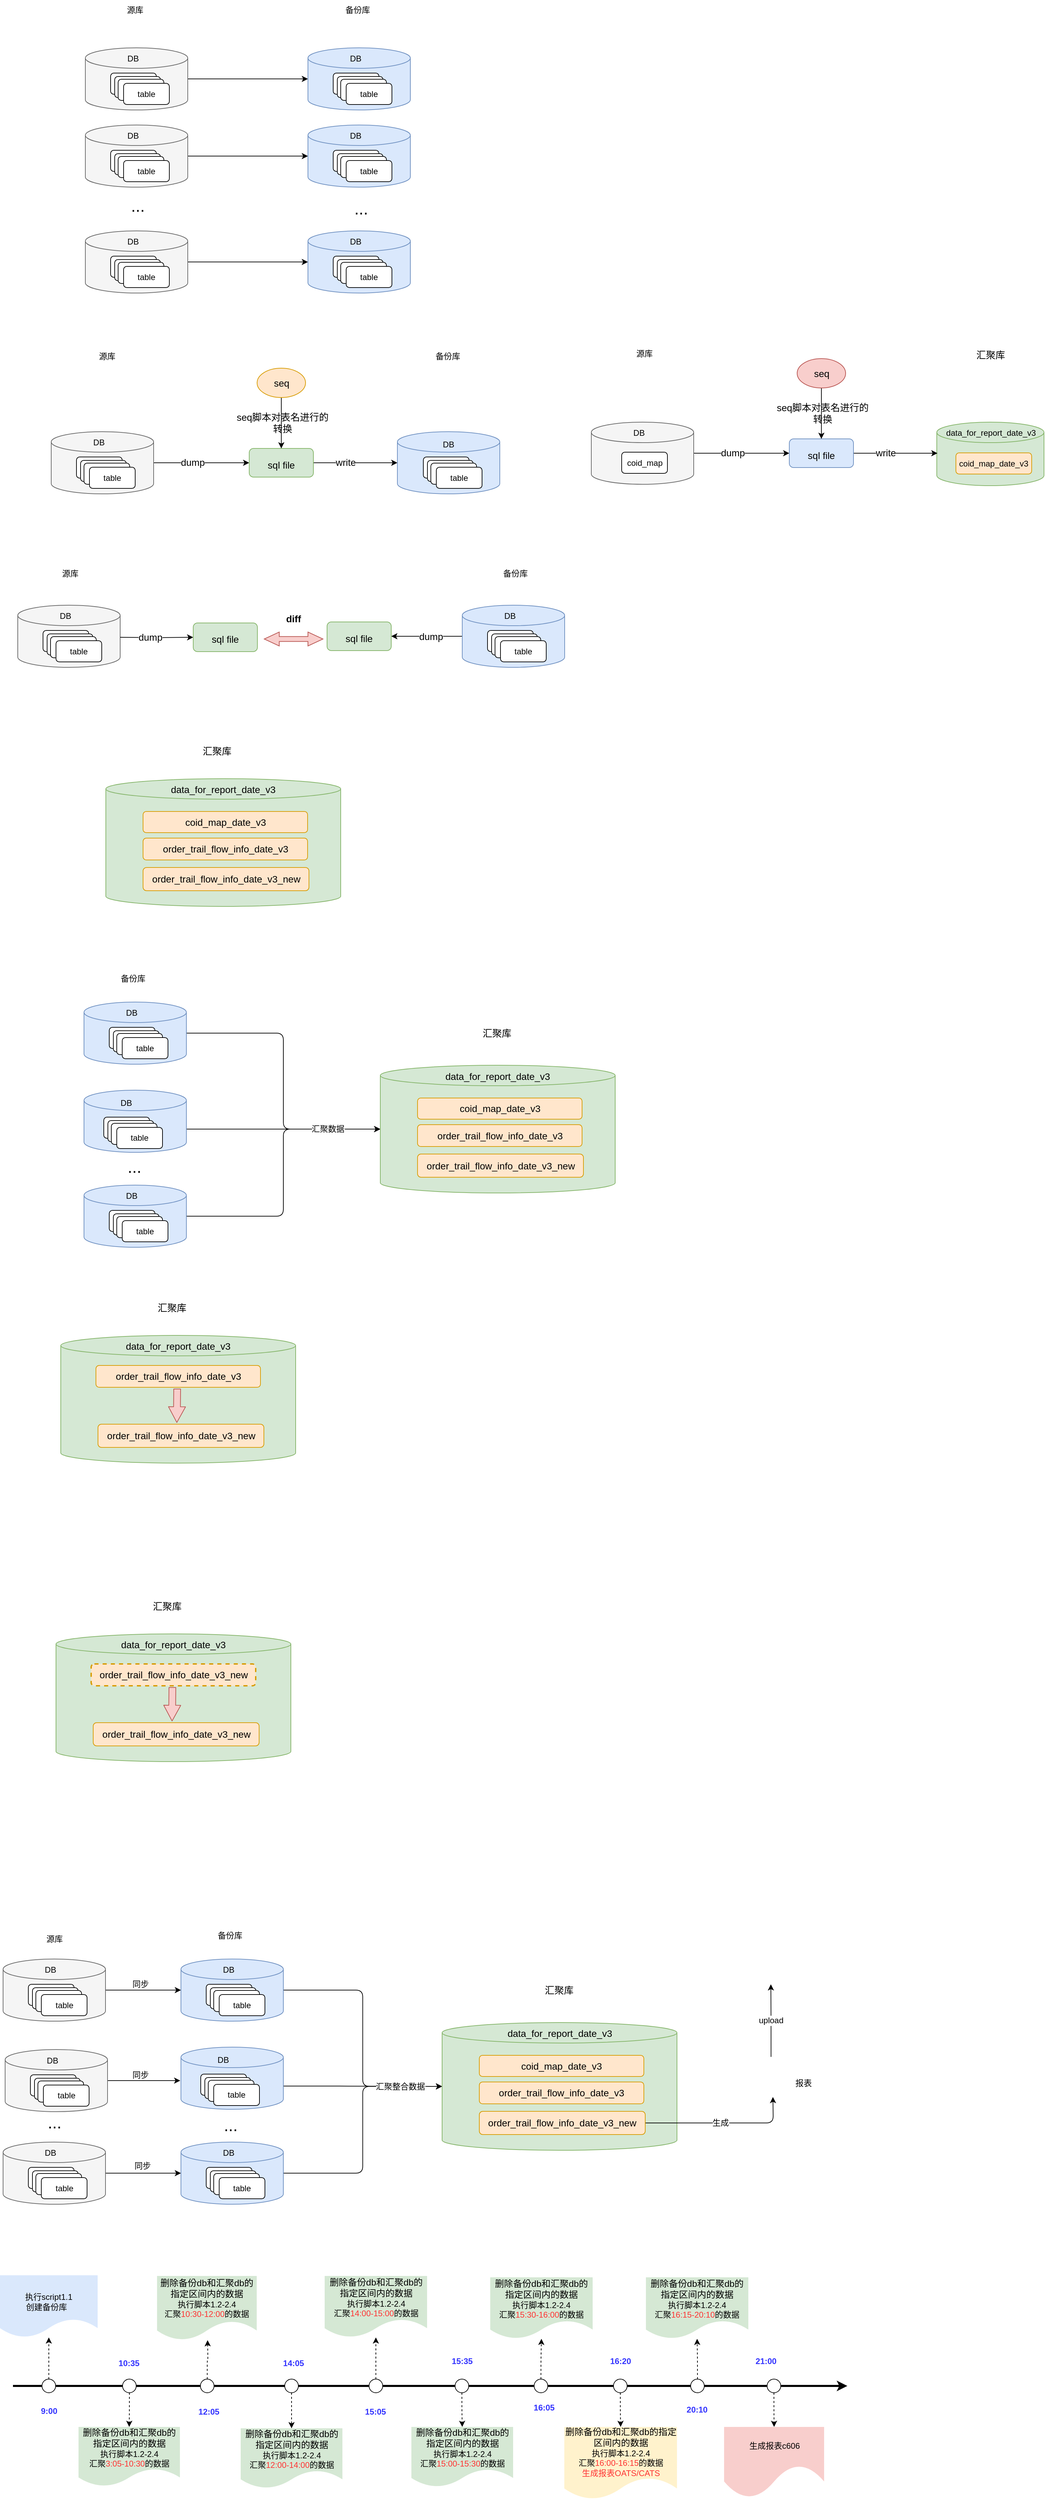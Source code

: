 <mxfile version="19.0.1" type="github">
  <diagram id="n_2ISWD5A4W3zDVkRcPj" name="第 1 页">
    <mxGraphModel dx="1422" dy="762" grid="0" gridSize="10" guides="1" tooltips="1" connect="1" arrows="1" fold="1" page="1" pageScale="1" pageWidth="1654" pageHeight="2336" math="0" shadow="0">
      <root>
        <mxCell id="0" />
        <mxCell id="1" parent="0" />
        <mxCell id="IPXky6w7YJsHBotgT66a-179" value="" style="shape=cylinder3;whiteSpace=wrap;html=1;boundedLbl=1;backgroundOutline=1;size=15;fontFamily=Helvetica;fontSize=14;fillColor=#d5e8d4;strokeColor=#82b366;" vertex="1" parent="1">
          <mxGeometry x="1398" y="674" width="157" height="93" as="geometry" />
        </mxCell>
        <mxCell id="IPXky6w7YJsHBotgT66a-52" style="edgeStyle=orthogonalEdgeStyle;rounded=0;orthogonalLoop=1;jettySize=auto;html=1;" edge="1" parent="1" source="IPXky6w7YJsHBotgT66a-1" target="IPXky6w7YJsHBotgT66a-46">
          <mxGeometry relative="1" as="geometry" />
        </mxCell>
        <mxCell id="IPXky6w7YJsHBotgT66a-1" value="" style="shape=cylinder3;whiteSpace=wrap;html=1;boundedLbl=1;backgroundOutline=1;size=15;fillColor=#f5f5f5;fontColor=#333333;strokeColor=#666666;" vertex="1" parent="1">
          <mxGeometry x="151" y="126" width="150" height="91" as="geometry" />
        </mxCell>
        <mxCell id="IPXky6w7YJsHBotgT66a-2" value="" style="rounded=1;whiteSpace=wrap;html=1;" vertex="1" parent="1">
          <mxGeometry x="188" y="163" width="67" height="31" as="geometry" />
        </mxCell>
        <mxCell id="IPXky6w7YJsHBotgT66a-3" value="" style="rounded=1;whiteSpace=wrap;html=1;" vertex="1" parent="1">
          <mxGeometry x="194" y="168" width="67" height="31" as="geometry" />
        </mxCell>
        <mxCell id="IPXky6w7YJsHBotgT66a-5" value="DB" style="text;html=1;strokeColor=none;fillColor=none;align=center;verticalAlign=middle;whiteSpace=wrap;rounded=0;" vertex="1" parent="1">
          <mxGeometry x="190.5" y="127" width="60" height="30" as="geometry" />
        </mxCell>
        <mxCell id="IPXky6w7YJsHBotgT66a-6" value="table" style="rounded=1;whiteSpace=wrap;html=1;" vertex="1" parent="1">
          <mxGeometry x="199" y="172" width="67" height="31" as="geometry" />
        </mxCell>
        <mxCell id="IPXky6w7YJsHBotgT66a-17" value="源库" style="text;html=1;strokeColor=none;fillColor=none;align=center;verticalAlign=middle;whiteSpace=wrap;rounded=0;" vertex="1" parent="1">
          <mxGeometry x="194" y="56" width="60" height="30" as="geometry" />
        </mxCell>
        <mxCell id="IPXky6w7YJsHBotgT66a-18" value="备份库" style="text;html=1;strokeColor=none;fillColor=none;align=center;verticalAlign=middle;whiteSpace=wrap;rounded=0;" vertex="1" parent="1">
          <mxGeometry x="520" y="56" width="60" height="30" as="geometry" />
        </mxCell>
        <mxCell id="IPXky6w7YJsHBotgT66a-45" value="table" style="rounded=1;whiteSpace=wrap;html=1;" vertex="1" parent="1">
          <mxGeometry x="207" y="178" width="67" height="31" as="geometry" />
        </mxCell>
        <mxCell id="IPXky6w7YJsHBotgT66a-46" value="" style="shape=cylinder3;whiteSpace=wrap;html=1;boundedLbl=1;backgroundOutline=1;size=15;fillColor=#dae8fc;strokeColor=#6c8ebf;" vertex="1" parent="1">
          <mxGeometry x="477" y="126" width="150" height="91" as="geometry" />
        </mxCell>
        <mxCell id="IPXky6w7YJsHBotgT66a-47" value="" style="rounded=1;whiteSpace=wrap;html=1;" vertex="1" parent="1">
          <mxGeometry x="514" y="163" width="67" height="31" as="geometry" />
        </mxCell>
        <mxCell id="IPXky6w7YJsHBotgT66a-48" value="" style="rounded=1;whiteSpace=wrap;html=1;" vertex="1" parent="1">
          <mxGeometry x="520" y="168" width="67" height="31" as="geometry" />
        </mxCell>
        <mxCell id="IPXky6w7YJsHBotgT66a-49" value="DB" style="text;html=1;strokeColor=none;fillColor=none;align=center;verticalAlign=middle;whiteSpace=wrap;rounded=0;" vertex="1" parent="1">
          <mxGeometry x="516.5" y="127" width="60" height="30" as="geometry" />
        </mxCell>
        <mxCell id="IPXky6w7YJsHBotgT66a-50" value="table" style="rounded=1;whiteSpace=wrap;html=1;" vertex="1" parent="1">
          <mxGeometry x="525" y="172" width="67" height="31" as="geometry" />
        </mxCell>
        <mxCell id="IPXky6w7YJsHBotgT66a-51" value="table" style="rounded=1;whiteSpace=wrap;html=1;" vertex="1" parent="1">
          <mxGeometry x="533" y="178" width="67" height="31" as="geometry" />
        </mxCell>
        <mxCell id="IPXky6w7YJsHBotgT66a-68" style="edgeStyle=orthogonalEdgeStyle;rounded=0;orthogonalLoop=1;jettySize=auto;html=1;" edge="1" parent="1" source="IPXky6w7YJsHBotgT66a-69" target="IPXky6w7YJsHBotgT66a-75">
          <mxGeometry relative="1" as="geometry" />
        </mxCell>
        <mxCell id="IPXky6w7YJsHBotgT66a-69" value="" style="shape=cylinder3;whiteSpace=wrap;html=1;boundedLbl=1;backgroundOutline=1;size=15;fillColor=#f5f5f5;fontColor=#333333;strokeColor=#666666;" vertex="1" parent="1">
          <mxGeometry x="151" y="239" width="150" height="91" as="geometry" />
        </mxCell>
        <mxCell id="IPXky6w7YJsHBotgT66a-70" value="" style="rounded=1;whiteSpace=wrap;html=1;" vertex="1" parent="1">
          <mxGeometry x="188" y="276" width="67" height="31" as="geometry" />
        </mxCell>
        <mxCell id="IPXky6w7YJsHBotgT66a-71" value="" style="rounded=1;whiteSpace=wrap;html=1;" vertex="1" parent="1">
          <mxGeometry x="194" y="281" width="67" height="31" as="geometry" />
        </mxCell>
        <mxCell id="IPXky6w7YJsHBotgT66a-72" value="DB" style="text;html=1;strokeColor=none;fillColor=none;align=center;verticalAlign=middle;whiteSpace=wrap;rounded=0;" vertex="1" parent="1">
          <mxGeometry x="190.5" y="240" width="60" height="30" as="geometry" />
        </mxCell>
        <mxCell id="IPXky6w7YJsHBotgT66a-73" value="table" style="rounded=1;whiteSpace=wrap;html=1;" vertex="1" parent="1">
          <mxGeometry x="199" y="285" width="67" height="31" as="geometry" />
        </mxCell>
        <mxCell id="IPXky6w7YJsHBotgT66a-74" value="table" style="rounded=1;whiteSpace=wrap;html=1;" vertex="1" parent="1">
          <mxGeometry x="207" y="291" width="67" height="31" as="geometry" />
        </mxCell>
        <mxCell id="IPXky6w7YJsHBotgT66a-75" value="" style="shape=cylinder3;whiteSpace=wrap;html=1;boundedLbl=1;backgroundOutline=1;size=15;fillColor=#dae8fc;strokeColor=#6c8ebf;" vertex="1" parent="1">
          <mxGeometry x="477" y="239" width="150" height="91" as="geometry" />
        </mxCell>
        <mxCell id="IPXky6w7YJsHBotgT66a-76" value="" style="rounded=1;whiteSpace=wrap;html=1;" vertex="1" parent="1">
          <mxGeometry x="514" y="276" width="67" height="31" as="geometry" />
        </mxCell>
        <mxCell id="IPXky6w7YJsHBotgT66a-77" value="" style="rounded=1;whiteSpace=wrap;html=1;" vertex="1" parent="1">
          <mxGeometry x="520" y="281" width="67" height="31" as="geometry" />
        </mxCell>
        <mxCell id="IPXky6w7YJsHBotgT66a-78" value="DB" style="text;html=1;strokeColor=none;fillColor=none;align=center;verticalAlign=middle;whiteSpace=wrap;rounded=0;" vertex="1" parent="1">
          <mxGeometry x="516.5" y="240" width="60" height="30" as="geometry" />
        </mxCell>
        <mxCell id="IPXky6w7YJsHBotgT66a-79" value="table" style="rounded=1;whiteSpace=wrap;html=1;" vertex="1" parent="1">
          <mxGeometry x="525" y="285" width="67" height="31" as="geometry" />
        </mxCell>
        <mxCell id="IPXky6w7YJsHBotgT66a-80" value="table" style="rounded=1;whiteSpace=wrap;html=1;" vertex="1" parent="1">
          <mxGeometry x="533" y="291" width="67" height="31" as="geometry" />
        </mxCell>
        <mxCell id="IPXky6w7YJsHBotgT66a-81" style="edgeStyle=orthogonalEdgeStyle;rounded=0;orthogonalLoop=1;jettySize=auto;html=1;" edge="1" parent="1" source="IPXky6w7YJsHBotgT66a-82" target="IPXky6w7YJsHBotgT66a-88">
          <mxGeometry relative="1" as="geometry" />
        </mxCell>
        <mxCell id="IPXky6w7YJsHBotgT66a-82" value="" style="shape=cylinder3;whiteSpace=wrap;html=1;boundedLbl=1;backgroundOutline=1;size=15;fillColor=#f5f5f5;fontColor=#333333;strokeColor=#666666;" vertex="1" parent="1">
          <mxGeometry x="151" y="394" width="150" height="91" as="geometry" />
        </mxCell>
        <mxCell id="IPXky6w7YJsHBotgT66a-83" value="" style="rounded=1;whiteSpace=wrap;html=1;" vertex="1" parent="1">
          <mxGeometry x="188" y="431" width="67" height="31" as="geometry" />
        </mxCell>
        <mxCell id="IPXky6w7YJsHBotgT66a-84" value="" style="rounded=1;whiteSpace=wrap;html=1;" vertex="1" parent="1">
          <mxGeometry x="194" y="436" width="67" height="31" as="geometry" />
        </mxCell>
        <mxCell id="IPXky6w7YJsHBotgT66a-85" value="DB" style="text;html=1;strokeColor=none;fillColor=none;align=center;verticalAlign=middle;whiteSpace=wrap;rounded=0;" vertex="1" parent="1">
          <mxGeometry x="190.5" y="395" width="60" height="30" as="geometry" />
        </mxCell>
        <mxCell id="IPXky6w7YJsHBotgT66a-86" value="table" style="rounded=1;whiteSpace=wrap;html=1;" vertex="1" parent="1">
          <mxGeometry x="199" y="440" width="67" height="31" as="geometry" />
        </mxCell>
        <mxCell id="IPXky6w7YJsHBotgT66a-87" value="table" style="rounded=1;whiteSpace=wrap;html=1;" vertex="1" parent="1">
          <mxGeometry x="207" y="446" width="67" height="31" as="geometry" />
        </mxCell>
        <mxCell id="IPXky6w7YJsHBotgT66a-88" value="" style="shape=cylinder3;whiteSpace=wrap;html=1;boundedLbl=1;backgroundOutline=1;size=15;fillColor=#dae8fc;strokeColor=#6c8ebf;" vertex="1" parent="1">
          <mxGeometry x="477" y="394" width="150" height="91" as="geometry" />
        </mxCell>
        <mxCell id="IPXky6w7YJsHBotgT66a-89" value="" style="rounded=1;whiteSpace=wrap;html=1;" vertex="1" parent="1">
          <mxGeometry x="514" y="431" width="67" height="31" as="geometry" />
        </mxCell>
        <mxCell id="IPXky6w7YJsHBotgT66a-90" value="" style="rounded=1;whiteSpace=wrap;html=1;" vertex="1" parent="1">
          <mxGeometry x="520" y="436" width="67" height="31" as="geometry" />
        </mxCell>
        <mxCell id="IPXky6w7YJsHBotgT66a-91" value="DB" style="text;html=1;strokeColor=none;fillColor=none;align=center;verticalAlign=middle;whiteSpace=wrap;rounded=0;" vertex="1" parent="1">
          <mxGeometry x="516.5" y="395" width="60" height="30" as="geometry" />
        </mxCell>
        <mxCell id="IPXky6w7YJsHBotgT66a-92" value="table" style="rounded=1;whiteSpace=wrap;html=1;" vertex="1" parent="1">
          <mxGeometry x="525" y="440" width="67" height="31" as="geometry" />
        </mxCell>
        <mxCell id="IPXky6w7YJsHBotgT66a-93" value="table" style="rounded=1;whiteSpace=wrap;html=1;" vertex="1" parent="1">
          <mxGeometry x="533" y="446" width="67" height="31" as="geometry" />
        </mxCell>
        <mxCell id="IPXky6w7YJsHBotgT66a-94" value="&lt;font style=&quot;font-size: 24px;&quot;&gt;...&lt;/font&gt;" style="text;html=1;strokeColor=none;fillColor=none;align=center;verticalAlign=middle;whiteSpace=wrap;rounded=0;" vertex="1" parent="1">
          <mxGeometry x="197.5" y="343" width="60" height="30" as="geometry" />
        </mxCell>
        <mxCell id="IPXky6w7YJsHBotgT66a-96" value="&lt;font style=&quot;font-size: 24px;&quot;&gt;...&lt;/font&gt;" style="text;html=1;strokeColor=none;fillColor=none;align=center;verticalAlign=middle;whiteSpace=wrap;rounded=0;" vertex="1" parent="1">
          <mxGeometry x="525" y="347" width="60" height="30" as="geometry" />
        </mxCell>
        <mxCell id="IPXky6w7YJsHBotgT66a-113" style="edgeStyle=orthogonalEdgeStyle;rounded=0;orthogonalLoop=1;jettySize=auto;html=1;entryX=0;entryY=0.5;entryDx=0;entryDy=0;fontFamily=Helvetica;fontSize=14;" edge="1" parent="1" source="IPXky6w7YJsHBotgT66a-99" target="IPXky6w7YJsHBotgT66a-112">
          <mxGeometry relative="1" as="geometry" />
        </mxCell>
        <mxCell id="IPXky6w7YJsHBotgT66a-116" value="dump" style="edgeLabel;html=1;align=center;verticalAlign=middle;resizable=0;points=[];fontSize=14;fontFamily=Helvetica;" vertex="1" connectable="0" parent="IPXky6w7YJsHBotgT66a-113">
          <mxGeometry x="-0.2" y="3" relative="1" as="geometry">
            <mxPoint x="1" y="2" as="offset" />
          </mxGeometry>
        </mxCell>
        <mxCell id="IPXky6w7YJsHBotgT66a-99" value="" style="shape=cylinder3;whiteSpace=wrap;html=1;boundedLbl=1;backgroundOutline=1;size=15;fillColor=#f5f5f5;fontColor=#333333;strokeColor=#666666;" vertex="1" parent="1">
          <mxGeometry x="101" y="688" width="150" height="91" as="geometry" />
        </mxCell>
        <mxCell id="IPXky6w7YJsHBotgT66a-100" value="" style="rounded=1;whiteSpace=wrap;html=1;" vertex="1" parent="1">
          <mxGeometry x="138" y="725" width="67" height="31" as="geometry" />
        </mxCell>
        <mxCell id="IPXky6w7YJsHBotgT66a-101" value="" style="rounded=1;whiteSpace=wrap;html=1;" vertex="1" parent="1">
          <mxGeometry x="144" y="730" width="67" height="31" as="geometry" />
        </mxCell>
        <mxCell id="IPXky6w7YJsHBotgT66a-102" value="DB" style="text;html=1;strokeColor=none;fillColor=none;align=center;verticalAlign=middle;whiteSpace=wrap;rounded=0;" vertex="1" parent="1">
          <mxGeometry x="140.5" y="689" width="60" height="30" as="geometry" />
        </mxCell>
        <mxCell id="IPXky6w7YJsHBotgT66a-103" value="table" style="rounded=1;whiteSpace=wrap;html=1;" vertex="1" parent="1">
          <mxGeometry x="149" y="734" width="67" height="31" as="geometry" />
        </mxCell>
        <mxCell id="IPXky6w7YJsHBotgT66a-104" value="table" style="rounded=1;whiteSpace=wrap;html=1;" vertex="1" parent="1">
          <mxGeometry x="157" y="740" width="67" height="31" as="geometry" />
        </mxCell>
        <mxCell id="IPXky6w7YJsHBotgT66a-105" value="" style="shape=cylinder3;whiteSpace=wrap;html=1;boundedLbl=1;backgroundOutline=1;size=15;fillColor=#dae8fc;strokeColor=#6c8ebf;" vertex="1" parent="1">
          <mxGeometry x="608" y="688" width="150" height="91" as="geometry" />
        </mxCell>
        <mxCell id="IPXky6w7YJsHBotgT66a-106" value="" style="rounded=1;whiteSpace=wrap;html=1;" vertex="1" parent="1">
          <mxGeometry x="646" y="725" width="67" height="31" as="geometry" />
        </mxCell>
        <mxCell id="IPXky6w7YJsHBotgT66a-107" value="" style="rounded=1;whiteSpace=wrap;html=1;" vertex="1" parent="1">
          <mxGeometry x="652" y="730" width="67" height="31" as="geometry" />
        </mxCell>
        <mxCell id="IPXky6w7YJsHBotgT66a-108" value="DB" style="text;html=1;strokeColor=none;fillColor=none;align=center;verticalAlign=middle;whiteSpace=wrap;rounded=0;" vertex="1" parent="1">
          <mxGeometry x="653" y="692" width="60" height="30" as="geometry" />
        </mxCell>
        <mxCell id="IPXky6w7YJsHBotgT66a-109" value="table" style="rounded=1;whiteSpace=wrap;html=1;" vertex="1" parent="1">
          <mxGeometry x="657" y="734" width="67" height="31" as="geometry" />
        </mxCell>
        <mxCell id="IPXky6w7YJsHBotgT66a-110" value="table" style="rounded=1;whiteSpace=wrap;html=1;" vertex="1" parent="1">
          <mxGeometry x="665" y="740" width="67" height="31" as="geometry" />
        </mxCell>
        <mxCell id="IPXky6w7YJsHBotgT66a-114" style="edgeStyle=orthogonalEdgeStyle;rounded=0;orthogonalLoop=1;jettySize=auto;html=1;fontFamily=Helvetica;fontSize=14;" edge="1" parent="1" source="IPXky6w7YJsHBotgT66a-112" target="IPXky6w7YJsHBotgT66a-105">
          <mxGeometry relative="1" as="geometry" />
        </mxCell>
        <mxCell id="IPXky6w7YJsHBotgT66a-117" value="write" style="edgeLabel;html=1;align=center;verticalAlign=middle;resizable=0;points=[];fontSize=14;fontFamily=Helvetica;" vertex="1" connectable="0" parent="IPXky6w7YJsHBotgT66a-114">
          <mxGeometry x="-0.236" y="2" relative="1" as="geometry">
            <mxPoint y="1" as="offset" />
          </mxGeometry>
        </mxCell>
        <mxCell id="IPXky6w7YJsHBotgT66a-112" value="&lt;font face=&quot;Helvetica&quot; style=&quot;font-size: 14px;&quot;&gt;sql file&lt;/font&gt;" style="rounded=1;whiteSpace=wrap;html=1;fontFamily=Verdana;fontSize=24;fillColor=#d5e8d4;strokeColor=#82b366;" vertex="1" parent="1">
          <mxGeometry x="391" y="712.5" width="94" height="42" as="geometry" />
        </mxCell>
        <mxCell id="IPXky6w7YJsHBotgT66a-118" value="seq脚本对表名进行的转换" style="text;html=1;strokeColor=none;fillColor=none;align=center;verticalAlign=middle;whiteSpace=wrap;rounded=0;fontFamily=Helvetica;fontSize=14;" vertex="1" parent="1">
          <mxGeometry x="370" y="654" width="140" height="42" as="geometry" />
        </mxCell>
        <mxCell id="IPXky6w7YJsHBotgT66a-120" style="edgeStyle=orthogonalEdgeStyle;rounded=0;orthogonalLoop=1;jettySize=auto;html=1;entryX=0.5;entryY=0;entryDx=0;entryDy=0;fontFamily=Helvetica;fontSize=14;" edge="1" parent="1" source="IPXky6w7YJsHBotgT66a-119" target="IPXky6w7YJsHBotgT66a-112">
          <mxGeometry relative="1" as="geometry" />
        </mxCell>
        <mxCell id="IPXky6w7YJsHBotgT66a-119" value="seq" style="ellipse;whiteSpace=wrap;html=1;fontFamily=Helvetica;fontSize=14;fillColor=#ffe6cc;strokeColor=#d79b00;" vertex="1" parent="1">
          <mxGeometry x="402.5" y="595" width="71" height="43" as="geometry" />
        </mxCell>
        <mxCell id="IPXky6w7YJsHBotgT66a-122" value="" style="shape=cylinder3;whiteSpace=wrap;html=1;boundedLbl=1;backgroundOutline=1;size=15;fillColor=#f5f5f5;fontColor=#333333;strokeColor=#666666;" vertex="1" parent="1">
          <mxGeometry x="52" y="942" width="150" height="91" as="geometry" />
        </mxCell>
        <mxCell id="IPXky6w7YJsHBotgT66a-123" value="" style="rounded=1;whiteSpace=wrap;html=1;" vertex="1" parent="1">
          <mxGeometry x="89" y="979" width="67" height="31" as="geometry" />
        </mxCell>
        <mxCell id="IPXky6w7YJsHBotgT66a-124" value="" style="rounded=1;whiteSpace=wrap;html=1;" vertex="1" parent="1">
          <mxGeometry x="95" y="984" width="67" height="31" as="geometry" />
        </mxCell>
        <mxCell id="IPXky6w7YJsHBotgT66a-125" value="DB" style="text;html=1;strokeColor=none;fillColor=none;align=center;verticalAlign=middle;whiteSpace=wrap;rounded=0;" vertex="1" parent="1">
          <mxGeometry x="91.5" y="943" width="60" height="30" as="geometry" />
        </mxCell>
        <mxCell id="IPXky6w7YJsHBotgT66a-126" value="table" style="rounded=1;whiteSpace=wrap;html=1;" vertex="1" parent="1">
          <mxGeometry x="100" y="988" width="67" height="31" as="geometry" />
        </mxCell>
        <mxCell id="IPXky6w7YJsHBotgT66a-127" value="table" style="rounded=1;whiteSpace=wrap;html=1;" vertex="1" parent="1">
          <mxGeometry x="108" y="994" width="67" height="31" as="geometry" />
        </mxCell>
        <mxCell id="IPXky6w7YJsHBotgT66a-138" style="edgeStyle=orthogonalEdgeStyle;rounded=0;orthogonalLoop=1;jettySize=auto;html=1;entryX=1;entryY=0.5;entryDx=0;entryDy=0;fontFamily=Helvetica;fontSize=14;" edge="1" parent="1" source="IPXky6w7YJsHBotgT66a-128" target="IPXky6w7YJsHBotgT66a-137">
          <mxGeometry relative="1" as="geometry" />
        </mxCell>
        <mxCell id="IPXky6w7YJsHBotgT66a-139" value="dump" style="edgeLabel;html=1;align=center;verticalAlign=middle;resizable=0;points=[];fontSize=14;fontFamily=Helvetica;" vertex="1" connectable="0" parent="IPXky6w7YJsHBotgT66a-138">
          <mxGeometry x="-0.284" y="4" relative="1" as="geometry">
            <mxPoint x="-9" y="-4" as="offset" />
          </mxGeometry>
        </mxCell>
        <mxCell id="IPXky6w7YJsHBotgT66a-128" value="" style="shape=cylinder3;whiteSpace=wrap;html=1;boundedLbl=1;backgroundOutline=1;size=15;fillColor=#dae8fc;strokeColor=#6c8ebf;" vertex="1" parent="1">
          <mxGeometry x="703" y="942" width="150" height="91" as="geometry" />
        </mxCell>
        <mxCell id="IPXky6w7YJsHBotgT66a-129" value="" style="rounded=1;whiteSpace=wrap;html=1;" vertex="1" parent="1">
          <mxGeometry x="740" y="979" width="67" height="31" as="geometry" />
        </mxCell>
        <mxCell id="IPXky6w7YJsHBotgT66a-130" value="" style="rounded=1;whiteSpace=wrap;html=1;" vertex="1" parent="1">
          <mxGeometry x="746" y="984" width="67" height="31" as="geometry" />
        </mxCell>
        <mxCell id="IPXky6w7YJsHBotgT66a-131" value="DB" style="text;html=1;strokeColor=none;fillColor=none;align=center;verticalAlign=middle;whiteSpace=wrap;rounded=0;" vertex="1" parent="1">
          <mxGeometry x="742.5" y="943" width="60" height="30" as="geometry" />
        </mxCell>
        <mxCell id="IPXky6w7YJsHBotgT66a-132" value="table" style="rounded=1;whiteSpace=wrap;html=1;" vertex="1" parent="1">
          <mxGeometry x="751" y="988" width="67" height="31" as="geometry" />
        </mxCell>
        <mxCell id="IPXky6w7YJsHBotgT66a-133" value="table" style="rounded=1;whiteSpace=wrap;html=1;" vertex="1" parent="1">
          <mxGeometry x="759" y="994" width="67" height="31" as="geometry" />
        </mxCell>
        <mxCell id="IPXky6w7YJsHBotgT66a-134" style="edgeStyle=orthogonalEdgeStyle;rounded=0;orthogonalLoop=1;jettySize=auto;html=1;entryX=0;entryY=0.5;entryDx=0;entryDy=0;fontFamily=Helvetica;fontSize=14;" edge="1" parent="1" target="IPXky6w7YJsHBotgT66a-136">
          <mxGeometry relative="1" as="geometry">
            <mxPoint x="202" y="989" as="sourcePoint" />
          </mxGeometry>
        </mxCell>
        <mxCell id="IPXky6w7YJsHBotgT66a-135" value="dump" style="edgeLabel;html=1;align=center;verticalAlign=middle;resizable=0;points=[];fontSize=14;fontFamily=Helvetica;" vertex="1" connectable="0" parent="IPXky6w7YJsHBotgT66a-134">
          <mxGeometry x="-0.2" y="3" relative="1" as="geometry">
            <mxPoint x="1" y="2" as="offset" />
          </mxGeometry>
        </mxCell>
        <mxCell id="IPXky6w7YJsHBotgT66a-136" value="&lt;font face=&quot;Helvetica&quot; style=&quot;font-size: 14px;&quot;&gt;sql file&lt;/font&gt;" style="rounded=1;whiteSpace=wrap;html=1;fontFamily=Verdana;fontSize=24;fillColor=#d5e8d4;strokeColor=#82b366;" vertex="1" parent="1">
          <mxGeometry x="309" y="968" width="94" height="42" as="geometry" />
        </mxCell>
        <mxCell id="IPXky6w7YJsHBotgT66a-137" value="&lt;font face=&quot;Helvetica&quot; style=&quot;font-size: 14px;&quot;&gt;sql file&lt;/font&gt;" style="rounded=1;whiteSpace=wrap;html=1;fontFamily=Verdana;fontSize=24;fillColor=#d5e8d4;strokeColor=#82b366;" vertex="1" parent="1">
          <mxGeometry x="505" y="966.5" width="94" height="42" as="geometry" />
        </mxCell>
        <mxCell id="IPXky6w7YJsHBotgT66a-140" value="" style="html=1;shadow=0;dashed=0;align=center;verticalAlign=middle;shape=mxgraph.arrows2.twoWayArrow;dy=0.65;dx=22;fontFamily=Helvetica;fontSize=14;fillColor=#f8cecc;strokeColor=#b85450;" vertex="1" parent="1">
          <mxGeometry x="413" y="981.25" width="86" height="20.5" as="geometry" />
        </mxCell>
        <mxCell id="IPXky6w7YJsHBotgT66a-143" value="&lt;b&gt;diff&lt;/b&gt;" style="text;html=1;strokeColor=none;fillColor=none;align=center;verticalAlign=middle;whiteSpace=wrap;rounded=0;fontFamily=Helvetica;fontSize=14;" vertex="1" parent="1">
          <mxGeometry x="426" y="947" width="60" height="30" as="geometry" />
        </mxCell>
        <mxCell id="IPXky6w7YJsHBotgT66a-144" value="" style="shape=cylinder3;whiteSpace=wrap;html=1;boundedLbl=1;backgroundOutline=1;size=15;fontFamily=Helvetica;fontSize=14;fillColor=#d5e8d4;strokeColor=#82b366;" vertex="1" parent="1">
          <mxGeometry x="181" y="1196" width="344" height="187" as="geometry" />
        </mxCell>
        <mxCell id="IPXky6w7YJsHBotgT66a-145" value="coid_map_date_v3" style="rounded=1;whiteSpace=wrap;html=1;fontFamily=Helvetica;fontSize=14;fillColor=#ffe6cc;strokeColor=#d79b00;" vertex="1" parent="1">
          <mxGeometry x="235.5" y="1244" width="241" height="31" as="geometry" />
        </mxCell>
        <mxCell id="IPXky6w7YJsHBotgT66a-147" value="order_trail_flow_info_date_v3" style="rounded=1;whiteSpace=wrap;html=1;fontFamily=Helvetica;fontSize=14;fillColor=#ffe6cc;strokeColor=#d79b00;" vertex="1" parent="1">
          <mxGeometry x="235.5" y="1283" width="241" height="32" as="geometry" />
        </mxCell>
        <mxCell id="IPXky6w7YJsHBotgT66a-148" value="order_trail_flow_info_date_v3_new" style="rounded=1;whiteSpace=wrap;html=1;fontFamily=Helvetica;fontSize=14;fillColor=#ffe6cc;strokeColor=#d79b00;" vertex="1" parent="1">
          <mxGeometry x="235.5" y="1326" width="243" height="34" as="geometry" />
        </mxCell>
        <mxCell id="IPXky6w7YJsHBotgT66a-150" value="汇聚库" style="text;html=1;strokeColor=none;fillColor=none;align=center;verticalAlign=middle;whiteSpace=wrap;rounded=0;fontFamily=Helvetica;fontSize=14;" vertex="1" parent="1">
          <mxGeometry x="314" y="1141" width="60" height="30" as="geometry" />
        </mxCell>
        <mxCell id="IPXky6w7YJsHBotgT66a-152" value="data_for_report_date_v3" style="text;html=1;strokeColor=none;fillColor=none;align=center;verticalAlign=middle;whiteSpace=wrap;rounded=0;fontFamily=Helvetica;fontSize=14;" vertex="1" parent="1">
          <mxGeometry x="263.25" y="1200" width="179.5" height="24" as="geometry" />
        </mxCell>
        <mxCell id="IPXky6w7YJsHBotgT66a-153" value="源库" style="text;html=1;strokeColor=none;fillColor=none;align=center;verticalAlign=middle;whiteSpace=wrap;rounded=0;" vertex="1" parent="1">
          <mxGeometry x="152.5" y="563" width="60" height="30" as="geometry" />
        </mxCell>
        <mxCell id="IPXky6w7YJsHBotgT66a-154" value="备份库" style="text;html=1;strokeColor=none;fillColor=none;align=center;verticalAlign=middle;whiteSpace=wrap;rounded=0;" vertex="1" parent="1">
          <mxGeometry x="652" y="563" width="60" height="30" as="geometry" />
        </mxCell>
        <mxCell id="IPXky6w7YJsHBotgT66a-155" value="源库" style="text;html=1;strokeColor=none;fillColor=none;align=center;verticalAlign=middle;whiteSpace=wrap;rounded=0;" vertex="1" parent="1">
          <mxGeometry x="98.5" y="881" width="60" height="30" as="geometry" />
        </mxCell>
        <mxCell id="IPXky6w7YJsHBotgT66a-156" value="备份库" style="text;html=1;strokeColor=none;fillColor=none;align=center;verticalAlign=middle;whiteSpace=wrap;rounded=0;" vertex="1" parent="1">
          <mxGeometry x="751" y="881" width="60" height="30" as="geometry" />
        </mxCell>
        <mxCell id="IPXky6w7YJsHBotgT66a-157" style="edgeStyle=orthogonalEdgeStyle;rounded=0;orthogonalLoop=1;jettySize=auto;html=1;entryX=0;entryY=0.5;entryDx=0;entryDy=0;fontFamily=Helvetica;fontSize=14;" edge="1" parent="1" source="IPXky6w7YJsHBotgT66a-159" target="IPXky6w7YJsHBotgT66a-173">
          <mxGeometry relative="1" as="geometry" />
        </mxCell>
        <mxCell id="IPXky6w7YJsHBotgT66a-158" value="dump" style="edgeLabel;html=1;align=center;verticalAlign=middle;resizable=0;points=[];fontSize=14;fontFamily=Helvetica;" vertex="1" connectable="0" parent="IPXky6w7YJsHBotgT66a-157">
          <mxGeometry x="-0.2" y="3" relative="1" as="geometry">
            <mxPoint x="1" y="2" as="offset" />
          </mxGeometry>
        </mxCell>
        <mxCell id="IPXky6w7YJsHBotgT66a-159" value="" style="shape=cylinder3;whiteSpace=wrap;html=1;boundedLbl=1;backgroundOutline=1;size=15;fillColor=#f5f5f5;fontColor=#333333;strokeColor=#666666;" vertex="1" parent="1">
          <mxGeometry x="892" y="674" width="150" height="91" as="geometry" />
        </mxCell>
        <mxCell id="IPXky6w7YJsHBotgT66a-160" value="coid_map" style="rounded=1;whiteSpace=wrap;html=1;" vertex="1" parent="1">
          <mxGeometry x="936.5" y="718" width="67" height="31" as="geometry" />
        </mxCell>
        <mxCell id="IPXky6w7YJsHBotgT66a-162" value="DB" style="text;html=1;strokeColor=none;fillColor=none;align=center;verticalAlign=middle;whiteSpace=wrap;rounded=0;" vertex="1" parent="1">
          <mxGeometry x="931.5" y="675" width="60" height="30" as="geometry" />
        </mxCell>
        <mxCell id="IPXky6w7YJsHBotgT66a-166" value="&lt;span style=&quot;&quot;&gt;coid_map_date_v3&lt;/span&gt;" style="rounded=1;whiteSpace=wrap;html=1;fillColor=#ffe6cc;strokeColor=#d79b00;" vertex="1" parent="1">
          <mxGeometry x="1426" y="719" width="111" height="31" as="geometry" />
        </mxCell>
        <mxCell id="IPXky6w7YJsHBotgT66a-171" style="edgeStyle=orthogonalEdgeStyle;rounded=0;orthogonalLoop=1;jettySize=auto;html=1;fontFamily=Helvetica;fontSize=14;" edge="1" parent="1" source="IPXky6w7YJsHBotgT66a-173">
          <mxGeometry relative="1" as="geometry">
            <mxPoint x="1399" y="719.5" as="targetPoint" />
          </mxGeometry>
        </mxCell>
        <mxCell id="IPXky6w7YJsHBotgT66a-172" value="write" style="edgeLabel;html=1;align=center;verticalAlign=middle;resizable=0;points=[];fontSize=14;fontFamily=Helvetica;" vertex="1" connectable="0" parent="IPXky6w7YJsHBotgT66a-171">
          <mxGeometry x="-0.236" y="2" relative="1" as="geometry">
            <mxPoint y="1" as="offset" />
          </mxGeometry>
        </mxCell>
        <mxCell id="IPXky6w7YJsHBotgT66a-173" value="&lt;font face=&quot;Helvetica&quot; style=&quot;font-size: 14px;&quot;&gt;sql file&lt;/font&gt;" style="rounded=1;whiteSpace=wrap;html=1;fontFamily=Verdana;fontSize=24;fillColor=#dae8fc;strokeColor=#6c8ebf;" vertex="1" parent="1">
          <mxGeometry x="1182" y="698.5" width="94" height="42" as="geometry" />
        </mxCell>
        <mxCell id="IPXky6w7YJsHBotgT66a-174" value="seq脚本对表名进行的转换" style="text;html=1;strokeColor=none;fillColor=none;align=center;verticalAlign=middle;whiteSpace=wrap;rounded=0;fontFamily=Helvetica;fontSize=14;" vertex="1" parent="1">
          <mxGeometry x="1161" y="640" width="140" height="42" as="geometry" />
        </mxCell>
        <mxCell id="IPXky6w7YJsHBotgT66a-175" style="edgeStyle=orthogonalEdgeStyle;rounded=0;orthogonalLoop=1;jettySize=auto;html=1;entryX=0.5;entryY=0;entryDx=0;entryDy=0;fontFamily=Helvetica;fontSize=14;" edge="1" parent="1" source="IPXky6w7YJsHBotgT66a-176" target="IPXky6w7YJsHBotgT66a-173">
          <mxGeometry relative="1" as="geometry" />
        </mxCell>
        <mxCell id="IPXky6w7YJsHBotgT66a-176" value="seq" style="ellipse;whiteSpace=wrap;html=1;fontFamily=Helvetica;fontSize=14;fillColor=#f8cecc;strokeColor=#b85450;" vertex="1" parent="1">
          <mxGeometry x="1193.5" y="581" width="71" height="43" as="geometry" />
        </mxCell>
        <mxCell id="IPXky6w7YJsHBotgT66a-177" value="源库" style="text;html=1;strokeColor=none;fillColor=none;align=center;verticalAlign=middle;whiteSpace=wrap;rounded=0;" vertex="1" parent="1">
          <mxGeometry x="940" y="559" width="60" height="30" as="geometry" />
        </mxCell>
        <mxCell id="IPXky6w7YJsHBotgT66a-178" value="&lt;span style=&quot;font-size: 14px;&quot;&gt;汇聚库&lt;/span&gt;" style="text;html=1;strokeColor=none;fillColor=none;align=center;verticalAlign=middle;whiteSpace=wrap;rounded=0;" vertex="1" parent="1">
          <mxGeometry x="1446.5" y="561" width="60" height="30" as="geometry" />
        </mxCell>
        <mxCell id="IPXky6w7YJsHBotgT66a-183" value="&lt;font style=&quot;font-size: 12px;&quot;&gt;data_for_report_date_v3&lt;/font&gt;" style="text;html=1;strokeColor=none;fillColor=none;align=center;verticalAlign=middle;whiteSpace=wrap;rounded=0;fontFamily=Helvetica;fontSize=14;" vertex="1" parent="1">
          <mxGeometry x="1400" y="678.5" width="155" height="20" as="geometry" />
        </mxCell>
        <mxCell id="IPXky6w7YJsHBotgT66a-185" value="备份库" style="text;html=1;strokeColor=none;fillColor=none;align=center;verticalAlign=middle;whiteSpace=wrap;rounded=0;" vertex="1" parent="1">
          <mxGeometry x="190.5" y="1474" width="60" height="30" as="geometry" />
        </mxCell>
        <mxCell id="IPXky6w7YJsHBotgT66a-215" style="edgeStyle=orthogonalEdgeStyle;curved=0;rounded=1;sketch=0;orthogonalLoop=1;jettySize=auto;html=1;entryX=0;entryY=0.5;entryDx=0;entryDy=0;entryPerimeter=0;fontSize=12;" edge="1" parent="1" source="IPXky6w7YJsHBotgT66a-186" target="IPXky6w7YJsHBotgT66a-205">
          <mxGeometry relative="1" as="geometry" />
        </mxCell>
        <mxCell id="IPXky6w7YJsHBotgT66a-186" value="" style="shape=cylinder3;whiteSpace=wrap;html=1;boundedLbl=1;backgroundOutline=1;size=15;fillColor=#dae8fc;strokeColor=#6c8ebf;" vertex="1" parent="1">
          <mxGeometry x="149" y="1523" width="150" height="91" as="geometry" />
        </mxCell>
        <mxCell id="IPXky6w7YJsHBotgT66a-187" value="" style="rounded=1;whiteSpace=wrap;html=1;" vertex="1" parent="1">
          <mxGeometry x="186" y="1560" width="67" height="31" as="geometry" />
        </mxCell>
        <mxCell id="IPXky6w7YJsHBotgT66a-188" value="" style="rounded=1;whiteSpace=wrap;html=1;" vertex="1" parent="1">
          <mxGeometry x="192" y="1565" width="67" height="31" as="geometry" />
        </mxCell>
        <mxCell id="IPXky6w7YJsHBotgT66a-189" value="DB" style="text;html=1;strokeColor=none;fillColor=none;align=center;verticalAlign=middle;whiteSpace=wrap;rounded=0;" vertex="1" parent="1">
          <mxGeometry x="188.5" y="1524" width="60" height="30" as="geometry" />
        </mxCell>
        <mxCell id="IPXky6w7YJsHBotgT66a-190" value="table" style="rounded=1;whiteSpace=wrap;html=1;" vertex="1" parent="1">
          <mxGeometry x="197" y="1569" width="67" height="31" as="geometry" />
        </mxCell>
        <mxCell id="IPXky6w7YJsHBotgT66a-191" value="table" style="rounded=1;whiteSpace=wrap;html=1;" vertex="1" parent="1">
          <mxGeometry x="205" y="1575" width="67" height="31" as="geometry" />
        </mxCell>
        <mxCell id="IPXky6w7YJsHBotgT66a-216" style="edgeStyle=orthogonalEdgeStyle;curved=0;rounded=1;sketch=0;orthogonalLoop=1;jettySize=auto;html=1;entryX=0;entryY=0.5;entryDx=0;entryDy=0;entryPerimeter=0;fontSize=12;" edge="1" parent="1" source="IPXky6w7YJsHBotgT66a-192" target="IPXky6w7YJsHBotgT66a-205">
          <mxGeometry relative="1" as="geometry">
            <Array as="points">
              <mxPoint x="371" y="1709" />
              <mxPoint x="371" y="1709" />
            </Array>
          </mxGeometry>
        </mxCell>
        <mxCell id="IPXky6w7YJsHBotgT66a-192" value="" style="shape=cylinder3;whiteSpace=wrap;html=1;boundedLbl=1;backgroundOutline=1;size=15;fillColor=#dae8fc;strokeColor=#6c8ebf;" vertex="1" parent="1">
          <mxGeometry x="149" y="1652" width="150" height="91" as="geometry" />
        </mxCell>
        <mxCell id="IPXky6w7YJsHBotgT66a-193" value="" style="rounded=1;whiteSpace=wrap;html=1;" vertex="1" parent="1">
          <mxGeometry x="178" y="1691.5" width="67" height="31" as="geometry" />
        </mxCell>
        <mxCell id="IPXky6w7YJsHBotgT66a-194" value="" style="rounded=1;whiteSpace=wrap;html=1;" vertex="1" parent="1">
          <mxGeometry x="184" y="1696.5" width="67" height="31" as="geometry" />
        </mxCell>
        <mxCell id="IPXky6w7YJsHBotgT66a-195" value="DB" style="text;html=1;strokeColor=none;fillColor=none;align=center;verticalAlign=middle;whiteSpace=wrap;rounded=0;" vertex="1" parent="1">
          <mxGeometry x="180.5" y="1655.5" width="60" height="30" as="geometry" />
        </mxCell>
        <mxCell id="IPXky6w7YJsHBotgT66a-196" value="table" style="rounded=1;whiteSpace=wrap;html=1;" vertex="1" parent="1">
          <mxGeometry x="189" y="1700.5" width="67" height="31" as="geometry" />
        </mxCell>
        <mxCell id="IPXky6w7YJsHBotgT66a-197" value="table" style="rounded=1;whiteSpace=wrap;html=1;" vertex="1" parent="1">
          <mxGeometry x="197" y="1706.5" width="67" height="31" as="geometry" />
        </mxCell>
        <mxCell id="IPXky6w7YJsHBotgT66a-218" style="edgeStyle=orthogonalEdgeStyle;curved=0;rounded=1;sketch=0;orthogonalLoop=1;jettySize=auto;html=1;entryX=0;entryY=0.5;entryDx=0;entryDy=0;entryPerimeter=0;fontSize=12;" edge="1" parent="1" source="IPXky6w7YJsHBotgT66a-198" target="IPXky6w7YJsHBotgT66a-205">
          <mxGeometry relative="1" as="geometry" />
        </mxCell>
        <mxCell id="IPXky6w7YJsHBotgT66a-220" value="汇聚数据" style="edgeLabel;html=1;align=center;verticalAlign=middle;resizable=0;points=[];fontSize=12;" vertex="1" connectable="0" parent="IPXky6w7YJsHBotgT66a-218">
          <mxGeometry x="0.606" y="3" relative="1" as="geometry">
            <mxPoint x="4" y="3" as="offset" />
          </mxGeometry>
        </mxCell>
        <mxCell id="IPXky6w7YJsHBotgT66a-198" value="" style="shape=cylinder3;whiteSpace=wrap;html=1;boundedLbl=1;backgroundOutline=1;size=15;fillColor=#dae8fc;strokeColor=#6c8ebf;" vertex="1" parent="1">
          <mxGeometry x="149" y="1791" width="150" height="91" as="geometry" />
        </mxCell>
        <mxCell id="IPXky6w7YJsHBotgT66a-199" value="" style="rounded=1;whiteSpace=wrap;html=1;" vertex="1" parent="1">
          <mxGeometry x="186" y="1828" width="67" height="31" as="geometry" />
        </mxCell>
        <mxCell id="IPXky6w7YJsHBotgT66a-200" value="" style="rounded=1;whiteSpace=wrap;html=1;" vertex="1" parent="1">
          <mxGeometry x="192" y="1833" width="67" height="31" as="geometry" />
        </mxCell>
        <mxCell id="IPXky6w7YJsHBotgT66a-201" value="DB" style="text;html=1;strokeColor=none;fillColor=none;align=center;verticalAlign=middle;whiteSpace=wrap;rounded=0;" vertex="1" parent="1">
          <mxGeometry x="188.5" y="1792" width="60" height="30" as="geometry" />
        </mxCell>
        <mxCell id="IPXky6w7YJsHBotgT66a-202" value="table" style="rounded=1;whiteSpace=wrap;html=1;" vertex="1" parent="1">
          <mxGeometry x="197" y="1837" width="67" height="31" as="geometry" />
        </mxCell>
        <mxCell id="IPXky6w7YJsHBotgT66a-203" value="table" style="rounded=1;whiteSpace=wrap;html=1;" vertex="1" parent="1">
          <mxGeometry x="205" y="1843" width="67" height="31" as="geometry" />
        </mxCell>
        <mxCell id="IPXky6w7YJsHBotgT66a-205" value="" style="shape=cylinder3;whiteSpace=wrap;html=1;boundedLbl=1;backgroundOutline=1;size=15;fontFamily=Helvetica;fontSize=14;fillColor=#d5e8d4;strokeColor=#82b366;" vertex="1" parent="1">
          <mxGeometry x="583" y="1615.5" width="344" height="187" as="geometry" />
        </mxCell>
        <mxCell id="IPXky6w7YJsHBotgT66a-206" value="coid_map_date_v3" style="rounded=1;whiteSpace=wrap;html=1;fontFamily=Helvetica;fontSize=14;fillColor=#ffe6cc;strokeColor=#d79b00;" vertex="1" parent="1">
          <mxGeometry x="637.5" y="1663.5" width="241" height="31" as="geometry" />
        </mxCell>
        <mxCell id="IPXky6w7YJsHBotgT66a-207" value="order_trail_flow_info_date_v3" style="rounded=1;whiteSpace=wrap;html=1;fontFamily=Helvetica;fontSize=14;fillColor=#ffe6cc;strokeColor=#d79b00;" vertex="1" parent="1">
          <mxGeometry x="637.5" y="1702.5" width="241" height="32" as="geometry" />
        </mxCell>
        <mxCell id="IPXky6w7YJsHBotgT66a-208" value="order_trail_flow_info_date_v3_new" style="rounded=1;whiteSpace=wrap;html=1;fontFamily=Helvetica;fontSize=14;fillColor=#ffe6cc;strokeColor=#d79b00;" vertex="1" parent="1">
          <mxGeometry x="637.5" y="1745.5" width="243" height="34" as="geometry" />
        </mxCell>
        <mxCell id="IPXky6w7YJsHBotgT66a-209" value="汇聚库" style="text;html=1;strokeColor=none;fillColor=none;align=center;verticalAlign=middle;whiteSpace=wrap;rounded=0;fontFamily=Helvetica;fontSize=14;" vertex="1" parent="1">
          <mxGeometry x="724" y="1553.5" width="60" height="30" as="geometry" />
        </mxCell>
        <mxCell id="IPXky6w7YJsHBotgT66a-211" value="data_for_report_date_v3" style="text;html=1;strokeColor=none;fillColor=none;align=center;verticalAlign=middle;whiteSpace=wrap;rounded=0;fontFamily=Helvetica;fontSize=14;" vertex="1" parent="1">
          <mxGeometry x="665.25" y="1619.5" width="179.5" height="24" as="geometry" />
        </mxCell>
        <mxCell id="IPXky6w7YJsHBotgT66a-221" value="" style="shape=cylinder3;whiteSpace=wrap;html=1;boundedLbl=1;backgroundOutline=1;size=15;fontFamily=Helvetica;fontSize=14;fillColor=#d5e8d4;strokeColor=#82b366;" vertex="1" parent="1">
          <mxGeometry x="115" y="2011" width="344" height="187" as="geometry" />
        </mxCell>
        <mxCell id="IPXky6w7YJsHBotgT66a-223" value="order_trail_flow_info_date_v3" style="rounded=1;whiteSpace=wrap;html=1;fontFamily=Helvetica;fontSize=14;fillColor=#ffe6cc;strokeColor=#d79b00;" vertex="1" parent="1">
          <mxGeometry x="166.5" y="2055" width="241" height="32" as="geometry" />
        </mxCell>
        <mxCell id="IPXky6w7YJsHBotgT66a-224" value="order_trail_flow_info_date_v3_new" style="rounded=1;whiteSpace=wrap;html=1;fontFamily=Helvetica;fontSize=14;fillColor=#ffe6cc;strokeColor=#d79b00;" vertex="1" parent="1">
          <mxGeometry x="169.5" y="2141" width="243" height="34" as="geometry" />
        </mxCell>
        <mxCell id="IPXky6w7YJsHBotgT66a-225" value="汇聚库" style="text;html=1;strokeColor=none;fillColor=none;align=center;verticalAlign=middle;whiteSpace=wrap;rounded=0;fontFamily=Helvetica;fontSize=14;" vertex="1" parent="1">
          <mxGeometry x="248" y="1956" width="60" height="30" as="geometry" />
        </mxCell>
        <mxCell id="IPXky6w7YJsHBotgT66a-226" value="data_for_report_date_v3" style="text;html=1;strokeColor=none;fillColor=none;align=center;verticalAlign=middle;whiteSpace=wrap;rounded=0;fontFamily=Helvetica;fontSize=14;" vertex="1" parent="1">
          <mxGeometry x="197.25" y="2015" width="179.5" height="24" as="geometry" />
        </mxCell>
        <mxCell id="IPXky6w7YJsHBotgT66a-228" value="" style="shape=flexArrow;endArrow=classic;html=1;rounded=1;sketch=0;fontSize=12;curved=0;endWidth=14;endSize=7.33;fillColor=#f8cecc;strokeColor=#b85450;" edge="1" parent="1">
          <mxGeometry width="50" height="50" relative="1" as="geometry">
            <mxPoint x="285.5" y="2089" as="sourcePoint" />
            <mxPoint x="285" y="2139" as="targetPoint" />
          </mxGeometry>
        </mxCell>
        <mxCell id="IPXky6w7YJsHBotgT66a-229" value="" style="shape=cylinder3;whiteSpace=wrap;html=1;boundedLbl=1;backgroundOutline=1;size=15;fontFamily=Helvetica;fontSize=14;fillColor=#d5e8d4;strokeColor=#82b366;" vertex="1" parent="1">
          <mxGeometry x="108" y="2448" width="344" height="187" as="geometry" />
        </mxCell>
        <mxCell id="IPXky6w7YJsHBotgT66a-230" value="order_trail_flow_info_date_v3_new" style="rounded=1;whiteSpace=wrap;html=1;fontFamily=Helvetica;fontSize=14;fillColor=#ffe6cc;strokeColor=#d79b00;dashed=1;gradientColor=none;strokeWidth=2;" vertex="1" parent="1">
          <mxGeometry x="159.5" y="2492" width="241" height="32" as="geometry" />
        </mxCell>
        <mxCell id="IPXky6w7YJsHBotgT66a-231" value="order_trail_flow_info_date_v3_new" style="rounded=1;whiteSpace=wrap;html=1;fontFamily=Helvetica;fontSize=14;fillColor=#ffe6cc;strokeColor=#d79b00;" vertex="1" parent="1">
          <mxGeometry x="162.5" y="2578" width="243" height="34" as="geometry" />
        </mxCell>
        <mxCell id="IPXky6w7YJsHBotgT66a-232" value="汇聚库" style="text;html=1;strokeColor=none;fillColor=none;align=center;verticalAlign=middle;whiteSpace=wrap;rounded=0;fontFamily=Helvetica;fontSize=14;" vertex="1" parent="1">
          <mxGeometry x="241" y="2393" width="60" height="30" as="geometry" />
        </mxCell>
        <mxCell id="IPXky6w7YJsHBotgT66a-233" value="data_for_report_date_v3" style="text;html=1;strokeColor=none;fillColor=none;align=center;verticalAlign=middle;whiteSpace=wrap;rounded=0;fontFamily=Helvetica;fontSize=14;" vertex="1" parent="1">
          <mxGeometry x="190.25" y="2452" width="179.5" height="24" as="geometry" />
        </mxCell>
        <mxCell id="IPXky6w7YJsHBotgT66a-234" value="" style="shape=flexArrow;endArrow=classic;html=1;rounded=1;sketch=0;fontSize=12;curved=0;endWidth=14;endSize=7.33;fillColor=#f8cecc;strokeColor=#b85450;" edge="1" parent="1">
          <mxGeometry width="50" height="50" relative="1" as="geometry">
            <mxPoint x="278.5" y="2526" as="sourcePoint" />
            <mxPoint x="278" y="2576" as="targetPoint" />
          </mxGeometry>
        </mxCell>
        <mxCell id="IPXky6w7YJsHBotgT66a-284" value="备份库" style="text;html=1;strokeColor=none;fillColor=none;align=center;verticalAlign=middle;whiteSpace=wrap;rounded=0;" vertex="1" parent="1">
          <mxGeometry x="332.5" y="2875" width="60" height="30" as="geometry" />
        </mxCell>
        <mxCell id="IPXky6w7YJsHBotgT66a-285" style="edgeStyle=orthogonalEdgeStyle;curved=0;rounded=1;sketch=0;orthogonalLoop=1;jettySize=auto;html=1;entryX=0;entryY=0.5;entryDx=0;entryDy=0;entryPerimeter=0;fontSize=12;" edge="1" parent="1" source="IPXky6w7YJsHBotgT66a-286" target="IPXky6w7YJsHBotgT66a-309">
          <mxGeometry relative="1" as="geometry" />
        </mxCell>
        <mxCell id="IPXky6w7YJsHBotgT66a-286" value="" style="shape=cylinder3;whiteSpace=wrap;html=1;boundedLbl=1;backgroundOutline=1;size=15;fillColor=#dae8fc;strokeColor=#6c8ebf;" vertex="1" parent="1">
          <mxGeometry x="291" y="2924" width="150" height="91" as="geometry" />
        </mxCell>
        <mxCell id="IPXky6w7YJsHBotgT66a-287" value="" style="rounded=1;whiteSpace=wrap;html=1;" vertex="1" parent="1">
          <mxGeometry x="328" y="2961" width="67" height="31" as="geometry" />
        </mxCell>
        <mxCell id="IPXky6w7YJsHBotgT66a-288" value="" style="rounded=1;whiteSpace=wrap;html=1;" vertex="1" parent="1">
          <mxGeometry x="334" y="2966" width="67" height="31" as="geometry" />
        </mxCell>
        <mxCell id="IPXky6w7YJsHBotgT66a-289" value="DB" style="text;html=1;strokeColor=none;fillColor=none;align=center;verticalAlign=middle;whiteSpace=wrap;rounded=0;" vertex="1" parent="1">
          <mxGeometry x="330.5" y="2925" width="60" height="30" as="geometry" />
        </mxCell>
        <mxCell id="IPXky6w7YJsHBotgT66a-290" value="table" style="rounded=1;whiteSpace=wrap;html=1;" vertex="1" parent="1">
          <mxGeometry x="339" y="2970" width="67" height="31" as="geometry" />
        </mxCell>
        <mxCell id="IPXky6w7YJsHBotgT66a-291" value="table" style="rounded=1;whiteSpace=wrap;html=1;" vertex="1" parent="1">
          <mxGeometry x="347" y="2976" width="67" height="31" as="geometry" />
        </mxCell>
        <mxCell id="IPXky6w7YJsHBotgT66a-292" style="edgeStyle=orthogonalEdgeStyle;curved=0;rounded=1;sketch=0;orthogonalLoop=1;jettySize=auto;html=1;entryX=0;entryY=0.5;entryDx=0;entryDy=0;entryPerimeter=0;fontSize=12;" edge="1" parent="1" source="IPXky6w7YJsHBotgT66a-293" target="IPXky6w7YJsHBotgT66a-309">
          <mxGeometry relative="1" as="geometry">
            <Array as="points">
              <mxPoint x="513" y="3110" />
              <mxPoint x="513" y="3110" />
            </Array>
          </mxGeometry>
        </mxCell>
        <mxCell id="IPXky6w7YJsHBotgT66a-293" value="" style="shape=cylinder3;whiteSpace=wrap;html=1;boundedLbl=1;backgroundOutline=1;size=15;fillColor=#dae8fc;strokeColor=#6c8ebf;" vertex="1" parent="1">
          <mxGeometry x="291" y="3053" width="150" height="91" as="geometry" />
        </mxCell>
        <mxCell id="IPXky6w7YJsHBotgT66a-294" value="" style="rounded=1;whiteSpace=wrap;html=1;" vertex="1" parent="1">
          <mxGeometry x="320" y="3092.5" width="67" height="31" as="geometry" />
        </mxCell>
        <mxCell id="IPXky6w7YJsHBotgT66a-295" value="" style="rounded=1;whiteSpace=wrap;html=1;" vertex="1" parent="1">
          <mxGeometry x="326" y="3097.5" width="67" height="31" as="geometry" />
        </mxCell>
        <mxCell id="IPXky6w7YJsHBotgT66a-296" value="DB" style="text;html=1;strokeColor=none;fillColor=none;align=center;verticalAlign=middle;whiteSpace=wrap;rounded=0;" vertex="1" parent="1">
          <mxGeometry x="322.5" y="3056.5" width="60" height="30" as="geometry" />
        </mxCell>
        <mxCell id="IPXky6w7YJsHBotgT66a-297" value="table" style="rounded=1;whiteSpace=wrap;html=1;" vertex="1" parent="1">
          <mxGeometry x="331" y="3101.5" width="67" height="31" as="geometry" />
        </mxCell>
        <mxCell id="IPXky6w7YJsHBotgT66a-298" value="table" style="rounded=1;whiteSpace=wrap;html=1;" vertex="1" parent="1">
          <mxGeometry x="339" y="3107.5" width="67" height="31" as="geometry" />
        </mxCell>
        <mxCell id="IPXky6w7YJsHBotgT66a-299" style="edgeStyle=orthogonalEdgeStyle;curved=0;rounded=1;sketch=0;orthogonalLoop=1;jettySize=auto;html=1;entryX=0;entryY=0.5;entryDx=0;entryDy=0;entryPerimeter=0;fontSize=12;" edge="1" parent="1" source="IPXky6w7YJsHBotgT66a-301" target="IPXky6w7YJsHBotgT66a-309">
          <mxGeometry relative="1" as="geometry" />
        </mxCell>
        <mxCell id="IPXky6w7YJsHBotgT66a-300" value="汇聚整合数据" style="edgeLabel;html=1;align=center;verticalAlign=middle;resizable=0;points=[];fontSize=12;" vertex="1" connectable="0" parent="IPXky6w7YJsHBotgT66a-299">
          <mxGeometry x="0.606" y="3" relative="1" as="geometry">
            <mxPoint x="9" y="3" as="offset" />
          </mxGeometry>
        </mxCell>
        <mxCell id="IPXky6w7YJsHBotgT66a-301" value="" style="shape=cylinder3;whiteSpace=wrap;html=1;boundedLbl=1;backgroundOutline=1;size=15;fillColor=#dae8fc;strokeColor=#6c8ebf;" vertex="1" parent="1">
          <mxGeometry x="291" y="3192" width="150" height="91" as="geometry" />
        </mxCell>
        <mxCell id="IPXky6w7YJsHBotgT66a-302" value="" style="rounded=1;whiteSpace=wrap;html=1;" vertex="1" parent="1">
          <mxGeometry x="328" y="3229" width="67" height="31" as="geometry" />
        </mxCell>
        <mxCell id="IPXky6w7YJsHBotgT66a-303" value="" style="rounded=1;whiteSpace=wrap;html=1;" vertex="1" parent="1">
          <mxGeometry x="334" y="3234" width="67" height="31" as="geometry" />
        </mxCell>
        <mxCell id="IPXky6w7YJsHBotgT66a-304" value="DB" style="text;html=1;strokeColor=none;fillColor=none;align=center;verticalAlign=middle;whiteSpace=wrap;rounded=0;" vertex="1" parent="1">
          <mxGeometry x="330.5" y="3193" width="60" height="30" as="geometry" />
        </mxCell>
        <mxCell id="IPXky6w7YJsHBotgT66a-305" value="table" style="rounded=1;whiteSpace=wrap;html=1;" vertex="1" parent="1">
          <mxGeometry x="339" y="3238" width="67" height="31" as="geometry" />
        </mxCell>
        <mxCell id="IPXky6w7YJsHBotgT66a-306" value="table" style="rounded=1;whiteSpace=wrap;html=1;" vertex="1" parent="1">
          <mxGeometry x="347" y="3244" width="67" height="31" as="geometry" />
        </mxCell>
        <mxCell id="IPXky6w7YJsHBotgT66a-309" value="" style="shape=cylinder3;whiteSpace=wrap;html=1;boundedLbl=1;backgroundOutline=1;size=15;fontFamily=Helvetica;fontSize=14;fillColor=#d5e8d4;strokeColor=#82b366;" vertex="1" parent="1">
          <mxGeometry x="673.5" y="3017" width="344" height="187" as="geometry" />
        </mxCell>
        <mxCell id="IPXky6w7YJsHBotgT66a-310" value="coid_map_date_v3" style="rounded=1;whiteSpace=wrap;html=1;fontFamily=Helvetica;fontSize=14;fillColor=#ffe6cc;strokeColor=#d79b00;" vertex="1" parent="1">
          <mxGeometry x="728" y="3065" width="241" height="31" as="geometry" />
        </mxCell>
        <mxCell id="IPXky6w7YJsHBotgT66a-311" value="order_trail_flow_info_date_v3" style="rounded=1;whiteSpace=wrap;html=1;fontFamily=Helvetica;fontSize=14;fillColor=#ffe6cc;strokeColor=#d79b00;" vertex="1" parent="1">
          <mxGeometry x="728" y="3104" width="241" height="32" as="geometry" />
        </mxCell>
        <mxCell id="IPXky6w7YJsHBotgT66a-348" style="edgeStyle=orthogonalEdgeStyle;curved=0;rounded=1;sketch=0;orthogonalLoop=1;jettySize=auto;html=1;exitX=1;exitY=0.5;exitDx=0;exitDy=0;fontSize=12;" edge="1" parent="1" source="IPXky6w7YJsHBotgT66a-312">
          <mxGeometry relative="1" as="geometry">
            <mxPoint x="1158" y="3126" as="targetPoint" />
          </mxGeometry>
        </mxCell>
        <mxCell id="IPXky6w7YJsHBotgT66a-431" value="生成" style="edgeLabel;html=1;align=center;verticalAlign=middle;resizable=0;points=[];fontSize=12;fontFamily=Helvetica;fontColor=#000000;" vertex="1" connectable="0" parent="IPXky6w7YJsHBotgT66a-348">
          <mxGeometry x="-0.013" y="3" relative="1" as="geometry">
            <mxPoint x="-2" y="3" as="offset" />
          </mxGeometry>
        </mxCell>
        <mxCell id="IPXky6w7YJsHBotgT66a-312" value="order_trail_flow_info_date_v3_new" style="rounded=1;whiteSpace=wrap;html=1;fontFamily=Helvetica;fontSize=14;fillColor=#ffe6cc;strokeColor=#d79b00;" vertex="1" parent="1">
          <mxGeometry x="728" y="3147" width="243" height="34" as="geometry" />
        </mxCell>
        <mxCell id="IPXky6w7YJsHBotgT66a-313" value="汇聚库" style="text;html=1;strokeColor=none;fillColor=none;align=center;verticalAlign=middle;whiteSpace=wrap;rounded=0;fontFamily=Helvetica;fontSize=14;" vertex="1" parent="1">
          <mxGeometry x="814.5" y="2955" width="60" height="30" as="geometry" />
        </mxCell>
        <mxCell id="IPXky6w7YJsHBotgT66a-314" value="data_for_report_date_v3" style="text;html=1;strokeColor=none;fillColor=none;align=center;verticalAlign=middle;whiteSpace=wrap;rounded=0;fontFamily=Helvetica;fontSize=14;" vertex="1" parent="1">
          <mxGeometry x="755.75" y="3021" width="179.5" height="24" as="geometry" />
        </mxCell>
        <mxCell id="IPXky6w7YJsHBotgT66a-337" style="edgeStyle=orthogonalEdgeStyle;curved=0;rounded=1;sketch=0;orthogonalLoop=1;jettySize=auto;html=1;entryX=0;entryY=0.5;entryDx=0;entryDy=0;entryPerimeter=0;fontSize=12;" edge="1" parent="1" source="IPXky6w7YJsHBotgT66a-315" target="IPXky6w7YJsHBotgT66a-286">
          <mxGeometry relative="1" as="geometry" />
        </mxCell>
        <mxCell id="IPXky6w7YJsHBotgT66a-315" value="" style="shape=cylinder3;whiteSpace=wrap;html=1;boundedLbl=1;backgroundOutline=1;size=15;fillColor=#f5f5f5;fontColor=#333333;strokeColor=#666666;" vertex="1" parent="1">
          <mxGeometry x="30.5" y="2924" width="150" height="91" as="geometry" />
        </mxCell>
        <mxCell id="IPXky6w7YJsHBotgT66a-316" value="" style="rounded=1;whiteSpace=wrap;html=1;" vertex="1" parent="1">
          <mxGeometry x="67.5" y="2961" width="67" height="31" as="geometry" />
        </mxCell>
        <mxCell id="IPXky6w7YJsHBotgT66a-317" value="" style="rounded=1;whiteSpace=wrap;html=1;" vertex="1" parent="1">
          <mxGeometry x="73.5" y="2966" width="67" height="31" as="geometry" />
        </mxCell>
        <mxCell id="IPXky6w7YJsHBotgT66a-318" value="DB" style="text;html=1;strokeColor=none;fillColor=none;align=center;verticalAlign=middle;whiteSpace=wrap;rounded=0;" vertex="1" parent="1">
          <mxGeometry x="70" y="2925" width="60" height="30" as="geometry" />
        </mxCell>
        <mxCell id="IPXky6w7YJsHBotgT66a-319" value="table" style="rounded=1;whiteSpace=wrap;html=1;" vertex="1" parent="1">
          <mxGeometry x="78.5" y="2970" width="67" height="31" as="geometry" />
        </mxCell>
        <mxCell id="IPXky6w7YJsHBotgT66a-320" value="源库" style="text;html=1;strokeColor=none;fillColor=none;align=center;verticalAlign=middle;whiteSpace=wrap;rounded=0;" vertex="1" parent="1">
          <mxGeometry x="75.5" y="2880" width="60" height="30" as="geometry" />
        </mxCell>
        <mxCell id="IPXky6w7YJsHBotgT66a-321" value="table" style="rounded=1;whiteSpace=wrap;html=1;" vertex="1" parent="1">
          <mxGeometry x="86.5" y="2976" width="67" height="31" as="geometry" />
        </mxCell>
        <mxCell id="IPXky6w7YJsHBotgT66a-338" style="edgeStyle=orthogonalEdgeStyle;curved=0;rounded=1;sketch=0;orthogonalLoop=1;jettySize=auto;html=1;fontSize=12;" edge="1" parent="1" source="IPXky6w7YJsHBotgT66a-322">
          <mxGeometry relative="1" as="geometry">
            <mxPoint x="290" y="3102" as="targetPoint" />
          </mxGeometry>
        </mxCell>
        <mxCell id="IPXky6w7YJsHBotgT66a-322" value="" style="shape=cylinder3;whiteSpace=wrap;html=1;boundedLbl=1;backgroundOutline=1;size=15;fillColor=#f5f5f5;fontColor=#333333;strokeColor=#666666;" vertex="1" parent="1">
          <mxGeometry x="33.5" y="3056.5" width="150" height="91" as="geometry" />
        </mxCell>
        <mxCell id="IPXky6w7YJsHBotgT66a-323" value="" style="rounded=1;whiteSpace=wrap;html=1;" vertex="1" parent="1">
          <mxGeometry x="70.5" y="3093.5" width="67" height="31" as="geometry" />
        </mxCell>
        <mxCell id="IPXky6w7YJsHBotgT66a-324" value="" style="rounded=1;whiteSpace=wrap;html=1;" vertex="1" parent="1">
          <mxGeometry x="76.5" y="3098.5" width="67" height="31" as="geometry" />
        </mxCell>
        <mxCell id="IPXky6w7YJsHBotgT66a-325" value="DB" style="text;html=1;strokeColor=none;fillColor=none;align=center;verticalAlign=middle;whiteSpace=wrap;rounded=0;" vertex="1" parent="1">
          <mxGeometry x="73" y="3057.5" width="60" height="30" as="geometry" />
        </mxCell>
        <mxCell id="IPXky6w7YJsHBotgT66a-326" value="table" style="rounded=1;whiteSpace=wrap;html=1;" vertex="1" parent="1">
          <mxGeometry x="81.5" y="3102.5" width="67" height="31" as="geometry" />
        </mxCell>
        <mxCell id="IPXky6w7YJsHBotgT66a-327" value="table" style="rounded=1;whiteSpace=wrap;html=1;" vertex="1" parent="1">
          <mxGeometry x="89.5" y="3108.5" width="67" height="31" as="geometry" />
        </mxCell>
        <mxCell id="IPXky6w7YJsHBotgT66a-339" style="edgeStyle=orthogonalEdgeStyle;curved=0;rounded=1;sketch=0;orthogonalLoop=1;jettySize=auto;html=1;fontSize=12;" edge="1" parent="1" source="IPXky6w7YJsHBotgT66a-328" target="IPXky6w7YJsHBotgT66a-301">
          <mxGeometry relative="1" as="geometry" />
        </mxCell>
        <mxCell id="IPXky6w7YJsHBotgT66a-328" value="" style="shape=cylinder3;whiteSpace=wrap;html=1;boundedLbl=1;backgroundOutline=1;size=15;fillColor=#f5f5f5;fontColor=#333333;strokeColor=#666666;" vertex="1" parent="1">
          <mxGeometry x="30.5" y="3192" width="150" height="91" as="geometry" />
        </mxCell>
        <mxCell id="IPXky6w7YJsHBotgT66a-329" value="" style="rounded=1;whiteSpace=wrap;html=1;" vertex="1" parent="1">
          <mxGeometry x="67.5" y="3229" width="67" height="31" as="geometry" />
        </mxCell>
        <mxCell id="IPXky6w7YJsHBotgT66a-330" value="" style="rounded=1;whiteSpace=wrap;html=1;" vertex="1" parent="1">
          <mxGeometry x="73.5" y="3234" width="67" height="31" as="geometry" />
        </mxCell>
        <mxCell id="IPXky6w7YJsHBotgT66a-331" value="DB" style="text;html=1;strokeColor=none;fillColor=none;align=center;verticalAlign=middle;whiteSpace=wrap;rounded=0;" vertex="1" parent="1">
          <mxGeometry x="70" y="3193" width="60" height="30" as="geometry" />
        </mxCell>
        <mxCell id="IPXky6w7YJsHBotgT66a-332" value="table" style="rounded=1;whiteSpace=wrap;html=1;" vertex="1" parent="1">
          <mxGeometry x="78.5" y="3238" width="67" height="31" as="geometry" />
        </mxCell>
        <mxCell id="IPXky6w7YJsHBotgT66a-333" value="table" style="rounded=1;whiteSpace=wrap;html=1;" vertex="1" parent="1">
          <mxGeometry x="86.5" y="3244" width="67" height="31" as="geometry" />
        </mxCell>
        <mxCell id="IPXky6w7YJsHBotgT66a-334" value="&lt;font style=&quot;font-size: 24px;&quot;&gt;...&lt;/font&gt;" style="text;html=1;strokeColor=none;fillColor=none;align=center;verticalAlign=middle;whiteSpace=wrap;rounded=0;" vertex="1" parent="1">
          <mxGeometry x="75.5" y="3148.5" width="60" height="30" as="geometry" />
        </mxCell>
        <mxCell id="IPXky6w7YJsHBotgT66a-336" value="&lt;font style=&quot;font-size: 24px;&quot;&gt;...&lt;/font&gt;" style="text;html=1;strokeColor=none;fillColor=none;align=center;verticalAlign=middle;whiteSpace=wrap;rounded=0;" vertex="1" parent="1">
          <mxGeometry x="334" y="3153" width="60" height="30" as="geometry" />
        </mxCell>
        <mxCell id="IPXky6w7YJsHBotgT66a-340" value="同步" style="text;html=1;strokeColor=none;fillColor=none;align=center;verticalAlign=middle;whiteSpace=wrap;rounded=0;dashed=1;sketch=0;fontSize=12;" vertex="1" parent="1">
          <mxGeometry x="202" y="2946" width="60" height="30" as="geometry" />
        </mxCell>
        <mxCell id="IPXky6w7YJsHBotgT66a-345" value="同步" style="text;html=1;strokeColor=none;fillColor=none;align=center;verticalAlign=middle;whiteSpace=wrap;rounded=0;dashed=1;sketch=0;fontSize=12;" vertex="1" parent="1">
          <mxGeometry x="202" y="3078.5" width="60" height="30" as="geometry" />
        </mxCell>
        <mxCell id="IPXky6w7YJsHBotgT66a-346" value="同步" style="text;html=1;strokeColor=none;fillColor=none;align=center;verticalAlign=middle;whiteSpace=wrap;rounded=0;dashed=1;sketch=0;fontSize=12;" vertex="1" parent="1">
          <mxGeometry x="205" y="3212" width="60" height="30" as="geometry" />
        </mxCell>
        <mxCell id="IPXky6w7YJsHBotgT66a-432" value="upload" style="edgeStyle=orthogonalEdgeStyle;curved=0;rounded=1;sketch=0;orthogonalLoop=1;jettySize=auto;html=1;fontFamily=Helvetica;fontSize=12;fontColor=#000000;strokeWidth=1;" edge="1" parent="1" source="IPXky6w7YJsHBotgT66a-347">
          <mxGeometry relative="1" as="geometry">
            <mxPoint x="1155" y="2961" as="targetPoint" />
          </mxGeometry>
        </mxCell>
        <mxCell id="IPXky6w7YJsHBotgT66a-347" value="" style="shape=image;html=1;verticalAlign=top;verticalLabelPosition=bottom;labelBackgroundColor=#ffffff;imageAspect=0;aspect=fixed;image=https://cdn0.iconfinder.com/data/icons/phosphor-thin-vol-2/256/file-csv-thin-128.png;rounded=0;dashed=1;sketch=0;fontSize=12;strokeWidth=2;gradientColor=none;" vertex="1" parent="1">
          <mxGeometry x="1124" y="3067.25" width="62.5" height="62.5" as="geometry" />
        </mxCell>
        <mxCell id="IPXky6w7YJsHBotgT66a-355" value="" style="endArrow=classic;html=1;rounded=1;sketch=0;fontSize=12;strokeWidth=3;curved=0;startArrow=none;" edge="1" parent="1" source="IPXky6w7YJsHBotgT66a-404">
          <mxGeometry width="50" height="50" relative="1" as="geometry">
            <mxPoint x="45" y="3549" as="sourcePoint" />
            <mxPoint x="1267" y="3549" as="targetPoint" />
          </mxGeometry>
        </mxCell>
        <mxCell id="IPXky6w7YJsHBotgT66a-363" value="&lt;b&gt;&lt;font color=&quot;#3333ff&quot;&gt;9:00&lt;/font&gt;&lt;/b&gt;" style="text;html=1;strokeColor=none;fillColor=none;align=center;verticalAlign=middle;whiteSpace=wrap;rounded=0;sketch=0;fontSize=12;" vertex="1" parent="1">
          <mxGeometry x="68" y="3571" width="60" height="30" as="geometry" />
        </mxCell>
        <mxCell id="IPXky6w7YJsHBotgT66a-364" style="edgeStyle=orthogonalEdgeStyle;curved=0;rounded=1;sketch=0;orthogonalLoop=1;jettySize=auto;html=1;exitX=0.5;exitY=1;exitDx=0;exitDy=0;fontSize=12;strokeWidth=2;" edge="1" parent="1" source="IPXky6w7YJsHBotgT66a-363" target="IPXky6w7YJsHBotgT66a-363">
          <mxGeometry relative="1" as="geometry" />
        </mxCell>
        <mxCell id="IPXky6w7YJsHBotgT66a-417" value="" style="edgeStyle=orthogonalEdgeStyle;curved=0;rounded=1;sketch=0;orthogonalLoop=1;jettySize=auto;html=1;fontFamily=Helvetica;fontSize=12;fontColor=#000000;strokeWidth=1;dashed=1;" edge="1" parent="1" source="IPXky6w7YJsHBotgT66a-365" target="IPXky6w7YJsHBotgT66a-367">
          <mxGeometry relative="1" as="geometry" />
        </mxCell>
        <mxCell id="IPXky6w7YJsHBotgT66a-365" value="" style="ellipse;whiteSpace=wrap;html=1;aspect=fixed;rounded=0;sketch=0;fontSize=12;strokeWidth=1;gradientColor=none;" vertex="1" parent="1">
          <mxGeometry x="205.5" y="3539" width="20" height="20" as="geometry" />
        </mxCell>
        <mxCell id="IPXky6w7YJsHBotgT66a-366" value="" style="endArrow=none;html=1;rounded=1;sketch=0;fontSize=12;strokeWidth=3;curved=0;startArrow=none;" edge="1" parent="1" source="IPXky6w7YJsHBotgT66a-362" target="IPXky6w7YJsHBotgT66a-365">
          <mxGeometry width="50" height="50" relative="1" as="geometry">
            <mxPoint x="45" y="3549" as="sourcePoint" />
            <mxPoint x="725" y="3549" as="targetPoint" />
          </mxGeometry>
        </mxCell>
        <mxCell id="IPXky6w7YJsHBotgT66a-367" value="&lt;span style=&quot;font-size: 13.333px; text-align: left; caret-color: rgb(30, 111, 255);&quot;&gt;删除备份db和汇聚db的指定区间内的数据&lt;/span&gt;&lt;br&gt;执行脚本1.2-2.4&lt;br&gt;汇聚&lt;font color=&quot;#ff3333&quot;&gt;3:05-10:30&lt;/font&gt;的数据" style="shape=document;whiteSpace=wrap;html=1;boundedLbl=1;rounded=0;sketch=0;fontSize=12;strokeWidth=1;fillColor=#d5e8d4;strokeColor=none;" vertex="1" parent="1">
          <mxGeometry x="141" y="3609" width="148.5" height="87" as="geometry" />
        </mxCell>
        <mxCell id="IPXky6w7YJsHBotgT66a-368" value="&lt;b&gt;&lt;font color=&quot;#3333ff&quot;&gt;10:35&lt;/font&gt;&lt;/b&gt;" style="text;html=1;strokeColor=none;fillColor=none;align=center;verticalAlign=middle;whiteSpace=wrap;rounded=0;sketch=0;fontSize=12;" vertex="1" parent="1">
          <mxGeometry x="185.25" y="3501" width="60" height="30" as="geometry" />
        </mxCell>
        <mxCell id="IPXky6w7YJsHBotgT66a-418" value="" style="edgeStyle=orthogonalEdgeStyle;curved=0;rounded=1;sketch=0;orthogonalLoop=1;jettySize=auto;html=1;fontFamily=Helvetica;fontSize=12;fontColor=#000000;strokeWidth=1;dashed=1;" edge="1" parent="1" source="IPXky6w7YJsHBotgT66a-369">
          <mxGeometry relative="1" as="geometry">
            <mxPoint x="330" y="3482" as="targetPoint" />
          </mxGeometry>
        </mxCell>
        <mxCell id="IPXky6w7YJsHBotgT66a-369" value="" style="ellipse;whiteSpace=wrap;html=1;aspect=fixed;rounded=0;sketch=0;fontSize=12;strokeWidth=1;gradientColor=none;" vertex="1" parent="1">
          <mxGeometry x="319.5" y="3539" width="20" height="20" as="geometry" />
        </mxCell>
        <mxCell id="IPXky6w7YJsHBotgT66a-370" value="" style="endArrow=none;html=1;rounded=1;sketch=0;fontSize=12;strokeWidth=3;curved=0;startArrow=none;" edge="1" parent="1" source="IPXky6w7YJsHBotgT66a-365" target="IPXky6w7YJsHBotgT66a-369">
          <mxGeometry width="50" height="50" relative="1" as="geometry">
            <mxPoint x="249.0" y="3550.486" as="sourcePoint" />
            <mxPoint x="964" y="3549" as="targetPoint" />
          </mxGeometry>
        </mxCell>
        <mxCell id="IPXky6w7YJsHBotgT66a-372" value="&lt;b&gt;&lt;font color=&quot;#3333ff&quot;&gt;12:05&lt;/font&gt;&lt;/b&gt;" style="text;html=1;strokeColor=none;fillColor=none;align=center;verticalAlign=middle;whiteSpace=wrap;rounded=0;sketch=0;fontSize=12;" vertex="1" parent="1">
          <mxGeometry x="301.5" y="3572" width="60" height="30" as="geometry" />
        </mxCell>
        <mxCell id="IPXky6w7YJsHBotgT66a-419" value="" style="edgeStyle=orthogonalEdgeStyle;curved=0;rounded=1;sketch=0;orthogonalLoop=1;jettySize=auto;html=1;fontFamily=Helvetica;fontSize=12;fontColor=#000000;strokeWidth=1;dashed=1;" edge="1" parent="1" source="IPXky6w7YJsHBotgT66a-373" target="IPXky6w7YJsHBotgT66a-375">
          <mxGeometry relative="1" as="geometry" />
        </mxCell>
        <mxCell id="IPXky6w7YJsHBotgT66a-373" value="" style="ellipse;whiteSpace=wrap;html=1;aspect=fixed;rounded=0;sketch=0;fontSize=12;strokeWidth=1;gradientColor=none;" vertex="1" parent="1">
          <mxGeometry x="443" y="3539" width="20" height="20" as="geometry" />
        </mxCell>
        <mxCell id="IPXky6w7YJsHBotgT66a-374" value="" style="endArrow=none;html=1;rounded=1;sketch=0;fontSize=12;strokeWidth=3;curved=0;startArrow=none;" edge="1" parent="1" source="IPXky6w7YJsHBotgT66a-369" target="IPXky6w7YJsHBotgT66a-373">
          <mxGeometry width="50" height="50" relative="1" as="geometry">
            <mxPoint x="410.75" y="3550.481" as="sourcePoint" />
            <mxPoint x="964" y="3549" as="targetPoint" />
          </mxGeometry>
        </mxCell>
        <mxCell id="IPXky6w7YJsHBotgT66a-375" value="&lt;span style=&quot;font-size: 13.333px; text-align: left; caret-color: rgb(30, 111, 255);&quot;&gt;删除备份db和汇聚db的指定区间内的数据&lt;/span&gt;&lt;br&gt;执行脚本1.2-2.4&lt;br&gt;汇聚&lt;font color=&quot;#ff3333&quot;&gt;12:00-14:00&lt;/font&gt;的数据" style="shape=document;whiteSpace=wrap;html=1;boundedLbl=1;rounded=0;sketch=0;fontSize=12;strokeWidth=1;fillColor=#d5e8d4;strokeColor=none;" vertex="1" parent="1">
          <mxGeometry x="378.5" y="3611" width="149" height="88" as="geometry" />
        </mxCell>
        <mxCell id="IPXky6w7YJsHBotgT66a-376" value="&lt;b&gt;&lt;font color=&quot;#3333ff&quot;&gt;14:05&lt;/font&gt;&lt;/b&gt;" style="text;html=1;strokeColor=none;fillColor=none;align=center;verticalAlign=middle;whiteSpace=wrap;rounded=0;sketch=0;fontSize=12;" vertex="1" parent="1">
          <mxGeometry x="426" y="3501" width="60" height="30" as="geometry" />
        </mxCell>
        <mxCell id="IPXky6w7YJsHBotgT66a-420" value="" style="edgeStyle=orthogonalEdgeStyle;curved=0;rounded=1;sketch=0;orthogonalLoop=1;jettySize=auto;html=1;fontFamily=Helvetica;fontSize=12;fontColor=#000000;strokeWidth=1;dashed=1;" edge="1" parent="1" source="IPXky6w7YJsHBotgT66a-377" target="IPXky6w7YJsHBotgT66a-379">
          <mxGeometry relative="1" as="geometry" />
        </mxCell>
        <mxCell id="IPXky6w7YJsHBotgT66a-377" value="" style="ellipse;whiteSpace=wrap;html=1;aspect=fixed;rounded=0;sketch=0;fontSize=12;strokeWidth=1;gradientColor=none;" vertex="1" parent="1">
          <mxGeometry x="566.5" y="3539" width="20" height="20" as="geometry" />
        </mxCell>
        <mxCell id="IPXky6w7YJsHBotgT66a-378" value="" style="endArrow=none;html=1;rounded=1;sketch=0;fontSize=12;strokeWidth=3;curved=0;startArrow=none;" edge="1" parent="1" source="IPXky6w7YJsHBotgT66a-373" target="IPXky6w7YJsHBotgT66a-377">
          <mxGeometry width="50" height="50" relative="1" as="geometry">
            <mxPoint x="568.0" y="3550.474" as="sourcePoint" />
            <mxPoint x="964" y="3549" as="targetPoint" />
          </mxGeometry>
        </mxCell>
        <mxCell id="IPXky6w7YJsHBotgT66a-379" value="&lt;span style=&quot;font-size: 13.333px; text-align: left; caret-color: rgb(30, 111, 255);&quot;&gt;删除备份db和汇聚db的指定区间内的数据&lt;/span&gt;&lt;br&gt;执行脚本1.2-2.4&lt;br&gt;汇聚&lt;font color=&quot;#ff3333&quot;&gt;14:00-15:00&lt;/font&gt;的数据" style="shape=document;whiteSpace=wrap;html=1;boundedLbl=1;rounded=0;sketch=0;fontSize=12;strokeWidth=1;fillColor=#d5e8d4;strokeColor=none;" vertex="1" parent="1">
          <mxGeometry x="501.5" y="3388" width="150" height="90" as="geometry" />
        </mxCell>
        <mxCell id="IPXky6w7YJsHBotgT66a-380" value="&lt;b&gt;&lt;font color=&quot;#3333ff&quot;&gt;15:05&lt;/font&gt;&lt;/b&gt;" style="text;html=1;strokeColor=none;fillColor=none;align=center;verticalAlign=middle;whiteSpace=wrap;rounded=0;sketch=0;fontSize=12;" vertex="1" parent="1">
          <mxGeometry x="545.5" y="3571" width="60" height="31" as="geometry" />
        </mxCell>
        <mxCell id="IPXky6w7YJsHBotgT66a-383" value="&lt;span style=&quot;font-size: 13.333px; text-align: left; caret-color: rgb(30, 111, 255);&quot;&gt;删除备份db和汇聚db的指定区间内的数据&lt;/span&gt;&lt;br&gt;执行脚本1.2-2.4&lt;br&gt;汇聚&lt;font color=&quot;#ff3333&quot;&gt;15:00-15:30&lt;/font&gt;的数据" style="shape=document;whiteSpace=wrap;html=1;boundedLbl=1;rounded=0;sketch=0;fontSize=12;strokeWidth=1;fillColor=#d5e8d4;strokeColor=none;" vertex="1" parent="1">
          <mxGeometry x="628.5" y="3609" width="149" height="88" as="geometry" />
        </mxCell>
        <mxCell id="IPXky6w7YJsHBotgT66a-384" value="&lt;b&gt;&lt;font color=&quot;#3333ff&quot;&gt;15:35&lt;/font&gt;&lt;/b&gt;" style="text;html=1;strokeColor=none;fillColor=none;align=center;verticalAlign=middle;whiteSpace=wrap;rounded=0;sketch=0;fontSize=12;" vertex="1" parent="1">
          <mxGeometry x="672.5" y="3498" width="60" height="30" as="geometry" />
        </mxCell>
        <mxCell id="IPXky6w7YJsHBotgT66a-416" value="" style="edgeStyle=orthogonalEdgeStyle;curved=0;rounded=1;sketch=0;orthogonalLoop=1;jettySize=auto;html=1;fontFamily=Helvetica;fontSize=12;fontColor=#000000;strokeWidth=1;dashed=1;" edge="1" parent="1" source="IPXky6w7YJsHBotgT66a-362" target="IPXky6w7YJsHBotgT66a-414">
          <mxGeometry relative="1" as="geometry" />
        </mxCell>
        <mxCell id="IPXky6w7YJsHBotgT66a-362" value="" style="ellipse;whiteSpace=wrap;html=1;aspect=fixed;rounded=0;sketch=0;fontSize=12;strokeWidth=1;gradientColor=none;" vertex="1" parent="1">
          <mxGeometry x="87.5" y="3539" width="20" height="20" as="geometry" />
        </mxCell>
        <mxCell id="IPXky6w7YJsHBotgT66a-386" value="" style="endArrow=none;html=1;rounded=1;sketch=0;fontSize=12;strokeWidth=3;curved=0;startArrow=none;" edge="1" parent="1" target="IPXky6w7YJsHBotgT66a-362">
          <mxGeometry width="50" height="50" relative="1" as="geometry">
            <mxPoint x="45" y="3549" as="sourcePoint" />
            <mxPoint x="213.5" y="3550.441" as="targetPoint" />
          </mxGeometry>
        </mxCell>
        <mxCell id="IPXky6w7YJsHBotgT66a-421" value="" style="edgeStyle=orthogonalEdgeStyle;curved=0;rounded=1;sketch=0;orthogonalLoop=1;jettySize=auto;html=1;fontFamily=Helvetica;fontSize=12;fontColor=#000000;strokeWidth=1;dashed=1;" edge="1" parent="1" source="IPXky6w7YJsHBotgT66a-381" target="IPXky6w7YJsHBotgT66a-383">
          <mxGeometry relative="1" as="geometry" />
        </mxCell>
        <mxCell id="IPXky6w7YJsHBotgT66a-381" value="" style="ellipse;whiteSpace=wrap;html=1;aspect=fixed;rounded=0;sketch=0;fontSize=12;strokeWidth=1;gradientColor=none;" vertex="1" parent="1">
          <mxGeometry x="692.5" y="3539" width="20" height="20" as="geometry" />
        </mxCell>
        <mxCell id="IPXky6w7YJsHBotgT66a-388" value="" style="endArrow=none;html=1;rounded=1;sketch=0;fontSize=12;strokeWidth=3;curved=0;startArrow=none;" edge="1" parent="1" source="IPXky6w7YJsHBotgT66a-377" target="IPXky6w7YJsHBotgT66a-381">
          <mxGeometry width="50" height="50" relative="1" as="geometry">
            <mxPoint x="627.5" y="3549" as="sourcePoint" />
            <mxPoint x="1229" y="3549" as="targetPoint" />
          </mxGeometry>
        </mxCell>
        <mxCell id="IPXky6w7YJsHBotgT66a-392" value="&lt;span style=&quot;font-size: 13.333px; text-align: left; caret-color: rgb(30, 111, 255);&quot;&gt;删除备份db和汇聚db的指定区间内的数据&lt;/span&gt;&lt;br&gt;执行脚本1.2-2.4&lt;br&gt;汇聚&lt;font color=&quot;#ff3333&quot;&gt;15:30-16:00&lt;/font&gt;的数据" style="shape=document;whiteSpace=wrap;html=1;boundedLbl=1;rounded=0;sketch=0;fontSize=12;strokeWidth=1;fillColor=#d5e8d4;strokeColor=none;" vertex="1" parent="1">
          <mxGeometry x="744" y="3390" width="150" height="90" as="geometry" />
        </mxCell>
        <mxCell id="IPXky6w7YJsHBotgT66a-395" value="&lt;b&gt;&lt;font color=&quot;#3333ff&quot;&gt;16:05&lt;/font&gt;&lt;/b&gt;" style="text;html=1;strokeColor=none;fillColor=none;align=center;verticalAlign=middle;whiteSpace=wrap;rounded=0;sketch=0;fontSize=12;" vertex="1" parent="1">
          <mxGeometry x="792.5" y="3566" width="60" height="30" as="geometry" />
        </mxCell>
        <mxCell id="IPXky6w7YJsHBotgT66a-422" value="" style="edgeStyle=orthogonalEdgeStyle;curved=0;rounded=1;sketch=0;orthogonalLoop=1;jettySize=auto;html=1;fontFamily=Helvetica;fontSize=12;fontColor=#000000;strokeWidth=1;dashed=1;" edge="1" parent="1" source="IPXky6w7YJsHBotgT66a-402" target="IPXky6w7YJsHBotgT66a-392">
          <mxGeometry relative="1" as="geometry" />
        </mxCell>
        <mxCell id="IPXky6w7YJsHBotgT66a-402" value="" style="ellipse;whiteSpace=wrap;html=1;aspect=fixed;rounded=0;sketch=0;fontSize=12;strokeWidth=1;gradientColor=none;" vertex="1" parent="1">
          <mxGeometry x="808.25" y="3539" width="20" height="20" as="geometry" />
        </mxCell>
        <mxCell id="IPXky6w7YJsHBotgT66a-403" value="" style="endArrow=none;html=1;rounded=1;sketch=0;fontSize=12;strokeWidth=3;curved=0;startArrow=none;" edge="1" parent="1" source="IPXky6w7YJsHBotgT66a-381" target="IPXky6w7YJsHBotgT66a-402">
          <mxGeometry width="50" height="50" relative="1" as="geometry">
            <mxPoint x="712.5" y="3549" as="sourcePoint" />
            <mxPoint x="1229" y="3549" as="targetPoint" />
          </mxGeometry>
        </mxCell>
        <mxCell id="IPXky6w7YJsHBotgT66a-423" value="" style="edgeStyle=orthogonalEdgeStyle;curved=0;rounded=1;sketch=0;orthogonalLoop=1;jettySize=auto;html=1;fontFamily=Helvetica;fontSize=12;fontColor=#000000;strokeWidth=1;dashed=1;" edge="1" parent="1" source="IPXky6w7YJsHBotgT66a-404" target="IPXky6w7YJsHBotgT66a-406">
          <mxGeometry relative="1" as="geometry" />
        </mxCell>
        <mxCell id="IPXky6w7YJsHBotgT66a-404" value="" style="ellipse;whiteSpace=wrap;html=1;aspect=fixed;rounded=0;sketch=0;fontSize=12;strokeWidth=1;gradientColor=none;" vertex="1" parent="1">
          <mxGeometry x="924.5" y="3539" width="20" height="20" as="geometry" />
        </mxCell>
        <mxCell id="IPXky6w7YJsHBotgT66a-405" value="" style="endArrow=none;html=1;rounded=1;sketch=0;fontSize=12;strokeWidth=3;curved=0;startArrow=none;" edge="1" parent="1" source="IPXky6w7YJsHBotgT66a-402" target="IPXky6w7YJsHBotgT66a-404">
          <mxGeometry width="50" height="50" relative="1" as="geometry">
            <mxPoint x="830.0" y="3550.951" as="sourcePoint" />
            <mxPoint x="1229" y="3549" as="targetPoint" />
          </mxGeometry>
        </mxCell>
        <mxCell id="IPXky6w7YJsHBotgT66a-406" value="&lt;span style=&quot;font-size: 13.333px; text-align: left; caret-color: rgb(30, 111, 255);&quot;&gt;删除备份db和汇聚db的指定区间内的数据&lt;/span&gt;&lt;br&gt;执行脚本1.2-2.4&lt;br&gt;汇聚&lt;font color=&quot;#ff3333&quot;&gt;16:00-16:15&lt;/font&gt;的数据&lt;br&gt;&lt;font color=&quot;#ff3333&quot;&gt;生成报表OATS/CATS&lt;/font&gt;" style="shape=document;whiteSpace=wrap;html=1;boundedLbl=1;rounded=0;sketch=0;fontSize=12;strokeWidth=1;fillColor=#fff2cc;strokeColor=none;" vertex="1" parent="1">
          <mxGeometry x="852.5" y="3609" width="165" height="106" as="geometry" />
        </mxCell>
        <mxCell id="IPXky6w7YJsHBotgT66a-407" value="&lt;b&gt;&lt;font color=&quot;#3333ff&quot;&gt;16:20&lt;/font&gt;&lt;/b&gt;" style="text;html=1;strokeColor=none;fillColor=none;align=center;verticalAlign=middle;whiteSpace=wrap;rounded=0;sketch=0;fontSize=12;" vertex="1" parent="1">
          <mxGeometry x="904.5" y="3498" width="60" height="30" as="geometry" />
        </mxCell>
        <mxCell id="IPXky6w7YJsHBotgT66a-424" value="" style="edgeStyle=orthogonalEdgeStyle;curved=0;rounded=1;sketch=0;orthogonalLoop=1;jettySize=auto;html=1;fontFamily=Helvetica;fontSize=12;fontColor=#000000;strokeWidth=1;dashed=1;" edge="1" parent="1" source="IPXky6w7YJsHBotgT66a-408" target="IPXky6w7YJsHBotgT66a-409">
          <mxGeometry relative="1" as="geometry" />
        </mxCell>
        <mxCell id="IPXky6w7YJsHBotgT66a-408" value="" style="ellipse;whiteSpace=wrap;html=1;aspect=fixed;rounded=0;sketch=0;fontSize=12;strokeWidth=1;gradientColor=none;" vertex="1" parent="1">
          <mxGeometry x="1037.5" y="3539" width="20" height="20" as="geometry" />
        </mxCell>
        <mxCell id="IPXky6w7YJsHBotgT66a-409" value="&lt;span style=&quot;font-size: 13.333px; text-align: left; caret-color: rgb(30, 111, 255);&quot;&gt;删除备份db和汇聚db的指定区间内的数据&lt;/span&gt;&lt;br&gt;执行脚本1.2-2.4&lt;br&gt;汇聚&lt;font color=&quot;#ff3333&quot;&gt;16:15-20:10&lt;/font&gt;的数据" style="shape=document;whiteSpace=wrap;html=1;boundedLbl=1;rounded=0;sketch=0;fontSize=12;strokeWidth=1;fillColor=#d5e8d4;strokeColor=none;" vertex="1" parent="1">
          <mxGeometry x="972" y="3390" width="150" height="90" as="geometry" />
        </mxCell>
        <mxCell id="IPXky6w7YJsHBotgT66a-410" value="&lt;b&gt;&lt;font color=&quot;#3333ff&quot;&gt;20:10&lt;/font&gt;&lt;/b&gt;" style="text;html=1;strokeColor=none;fillColor=none;align=center;verticalAlign=middle;whiteSpace=wrap;rounded=0;sketch=0;fontSize=12;" vertex="1" parent="1">
          <mxGeometry x="1016.5" y="3569" width="60" height="30" as="geometry" />
        </mxCell>
        <mxCell id="IPXky6w7YJsHBotgT66a-425" value="" style="edgeStyle=orthogonalEdgeStyle;curved=0;rounded=1;sketch=0;orthogonalLoop=1;jettySize=auto;html=1;fontFamily=Helvetica;fontSize=12;fontColor=#000000;strokeWidth=1;dashed=1;" edge="1" parent="1" source="IPXky6w7YJsHBotgT66a-411" target="IPXky6w7YJsHBotgT66a-412">
          <mxGeometry relative="1" as="geometry" />
        </mxCell>
        <mxCell id="IPXky6w7YJsHBotgT66a-411" value="" style="ellipse;whiteSpace=wrap;html=1;aspect=fixed;rounded=0;sketch=0;fontSize=12;strokeWidth=1;gradientColor=none;" vertex="1" parent="1">
          <mxGeometry x="1149.5" y="3539" width="20" height="20" as="geometry" />
        </mxCell>
        <mxCell id="IPXky6w7YJsHBotgT66a-412" value="生成报表c606" style="shape=document;whiteSpace=wrap;html=1;boundedLbl=1;rounded=0;sketch=0;fontSize=12;strokeWidth=1;size=0.463;fillColor=#f8cecc;strokeColor=none;" vertex="1" parent="1">
          <mxGeometry x="1086.5" y="3609" width="146.5" height="104" as="geometry" />
        </mxCell>
        <mxCell id="IPXky6w7YJsHBotgT66a-414" value="&lt;br&gt;&lt;span style=&quot;font-family: Helvetica; font-size: 12px; font-style: normal; font-variant-ligatures: normal; font-variant-caps: normal; font-weight: 400; letter-spacing: normal; orphans: 2; text-indent: 0px; text-transform: none; widows: 2; word-spacing: 0px; -webkit-text-stroke-width: 0px; text-decoration-thickness: initial; text-decoration-style: initial; text-decoration-color: initial; text-align: center; float: none; display: inline !important;&quot;&gt;执行script1.1&lt;/span&gt;&lt;br style=&quot;font-family: Helvetica; font-size: 12px; font-style: normal; font-variant-ligatures: normal; font-variant-caps: normal; font-weight: 400; letter-spacing: normal; orphans: 2; text-indent: 0px; text-transform: none; widows: 2; word-spacing: 0px; -webkit-text-stroke-width: 0px; text-decoration-thickness: initial; text-decoration-style: initial; text-decoration-color: initial; text-align: center;&quot;&gt;&lt;span style=&quot;font-family: Helvetica; font-size: 12px; font-style: normal; font-variant-ligatures: normal; font-variant-caps: normal; font-weight: 400; letter-spacing: normal; orphans: 2; text-indent: 0px; text-transform: none; widows: 2; word-spacing: 0px; -webkit-text-stroke-width: 0px; text-decoration-thickness: initial; text-decoration-style: initial; text-decoration-color: initial; text-align: center; float: none; display: inline !important;&quot;&gt;创建备份库&amp;nbsp;&amp;nbsp;&lt;/span&gt;" style="shape=document;whiteSpace=wrap;html=1;boundedLbl=1;rounded=0;sketch=0;fontSize=12;strokeWidth=1;fillColor=#dae8fc;strokeColor=none;labelBorderColor=none;labelBackgroundColor=none;" vertex="1" parent="1">
          <mxGeometry x="26" y="3387" width="143" height="91" as="geometry" />
        </mxCell>
        <mxCell id="IPXky6w7YJsHBotgT66a-415" value="&lt;b&gt;&lt;font color=&quot;#3333ff&quot;&gt;21:00&lt;/font&gt;&lt;/b&gt;" style="text;html=1;strokeColor=none;fillColor=none;align=center;verticalAlign=middle;whiteSpace=wrap;rounded=0;sketch=0;fontSize=12;" vertex="1" parent="1">
          <mxGeometry x="1117.5" y="3498" width="60" height="30" as="geometry" />
        </mxCell>
        <mxCell id="IPXky6w7YJsHBotgT66a-428" value="&lt;span style=&quot;font-size: 13.333px; text-align: left; caret-color: rgb(30, 111, 255);&quot;&gt;删除备份db和汇聚db的指定区间内的数据&lt;/span&gt;&lt;br&gt;执行脚本1.2-2.4&lt;br&gt;汇聚&lt;font color=&quot;#ff3333&quot;&gt;10:30-12:00&lt;/font&gt;的数据" style="shape=document;whiteSpace=wrap;html=1;boundedLbl=1;rounded=0;sketch=0;fontSize=12;strokeWidth=1;fillColor=#d5e8d4;strokeColor=none;" vertex="1" parent="1">
          <mxGeometry x="256" y="3388" width="146" height="94" as="geometry" />
        </mxCell>
        <mxCell id="IPXky6w7YJsHBotgT66a-430" value="&lt;font color=&quot;#000000&quot;&gt;报表&lt;/font&gt;" style="text;html=1;strokeColor=none;fillColor=none;align=center;verticalAlign=middle;whiteSpace=wrap;rounded=0;labelBackgroundColor=none;labelBorderColor=none;sketch=0;fontFamily=Helvetica;fontSize=12;fontColor=#FF3333;" vertex="1" parent="1">
          <mxGeometry x="1173" y="3091" width="60" height="30" as="geometry" />
        </mxCell>
        <mxCell id="IPXky6w7YJsHBotgT66a-433" value="&lt;font style=&quot;font-size: 24px;&quot;&gt;...&lt;/font&gt;" style="text;html=1;strokeColor=none;fillColor=none;align=center;verticalAlign=middle;whiteSpace=wrap;rounded=0;" vertex="1" parent="1">
          <mxGeometry x="192.5" y="1749.5" width="60" height="30" as="geometry" />
        </mxCell>
      </root>
    </mxGraphModel>
  </diagram>
</mxfile>
